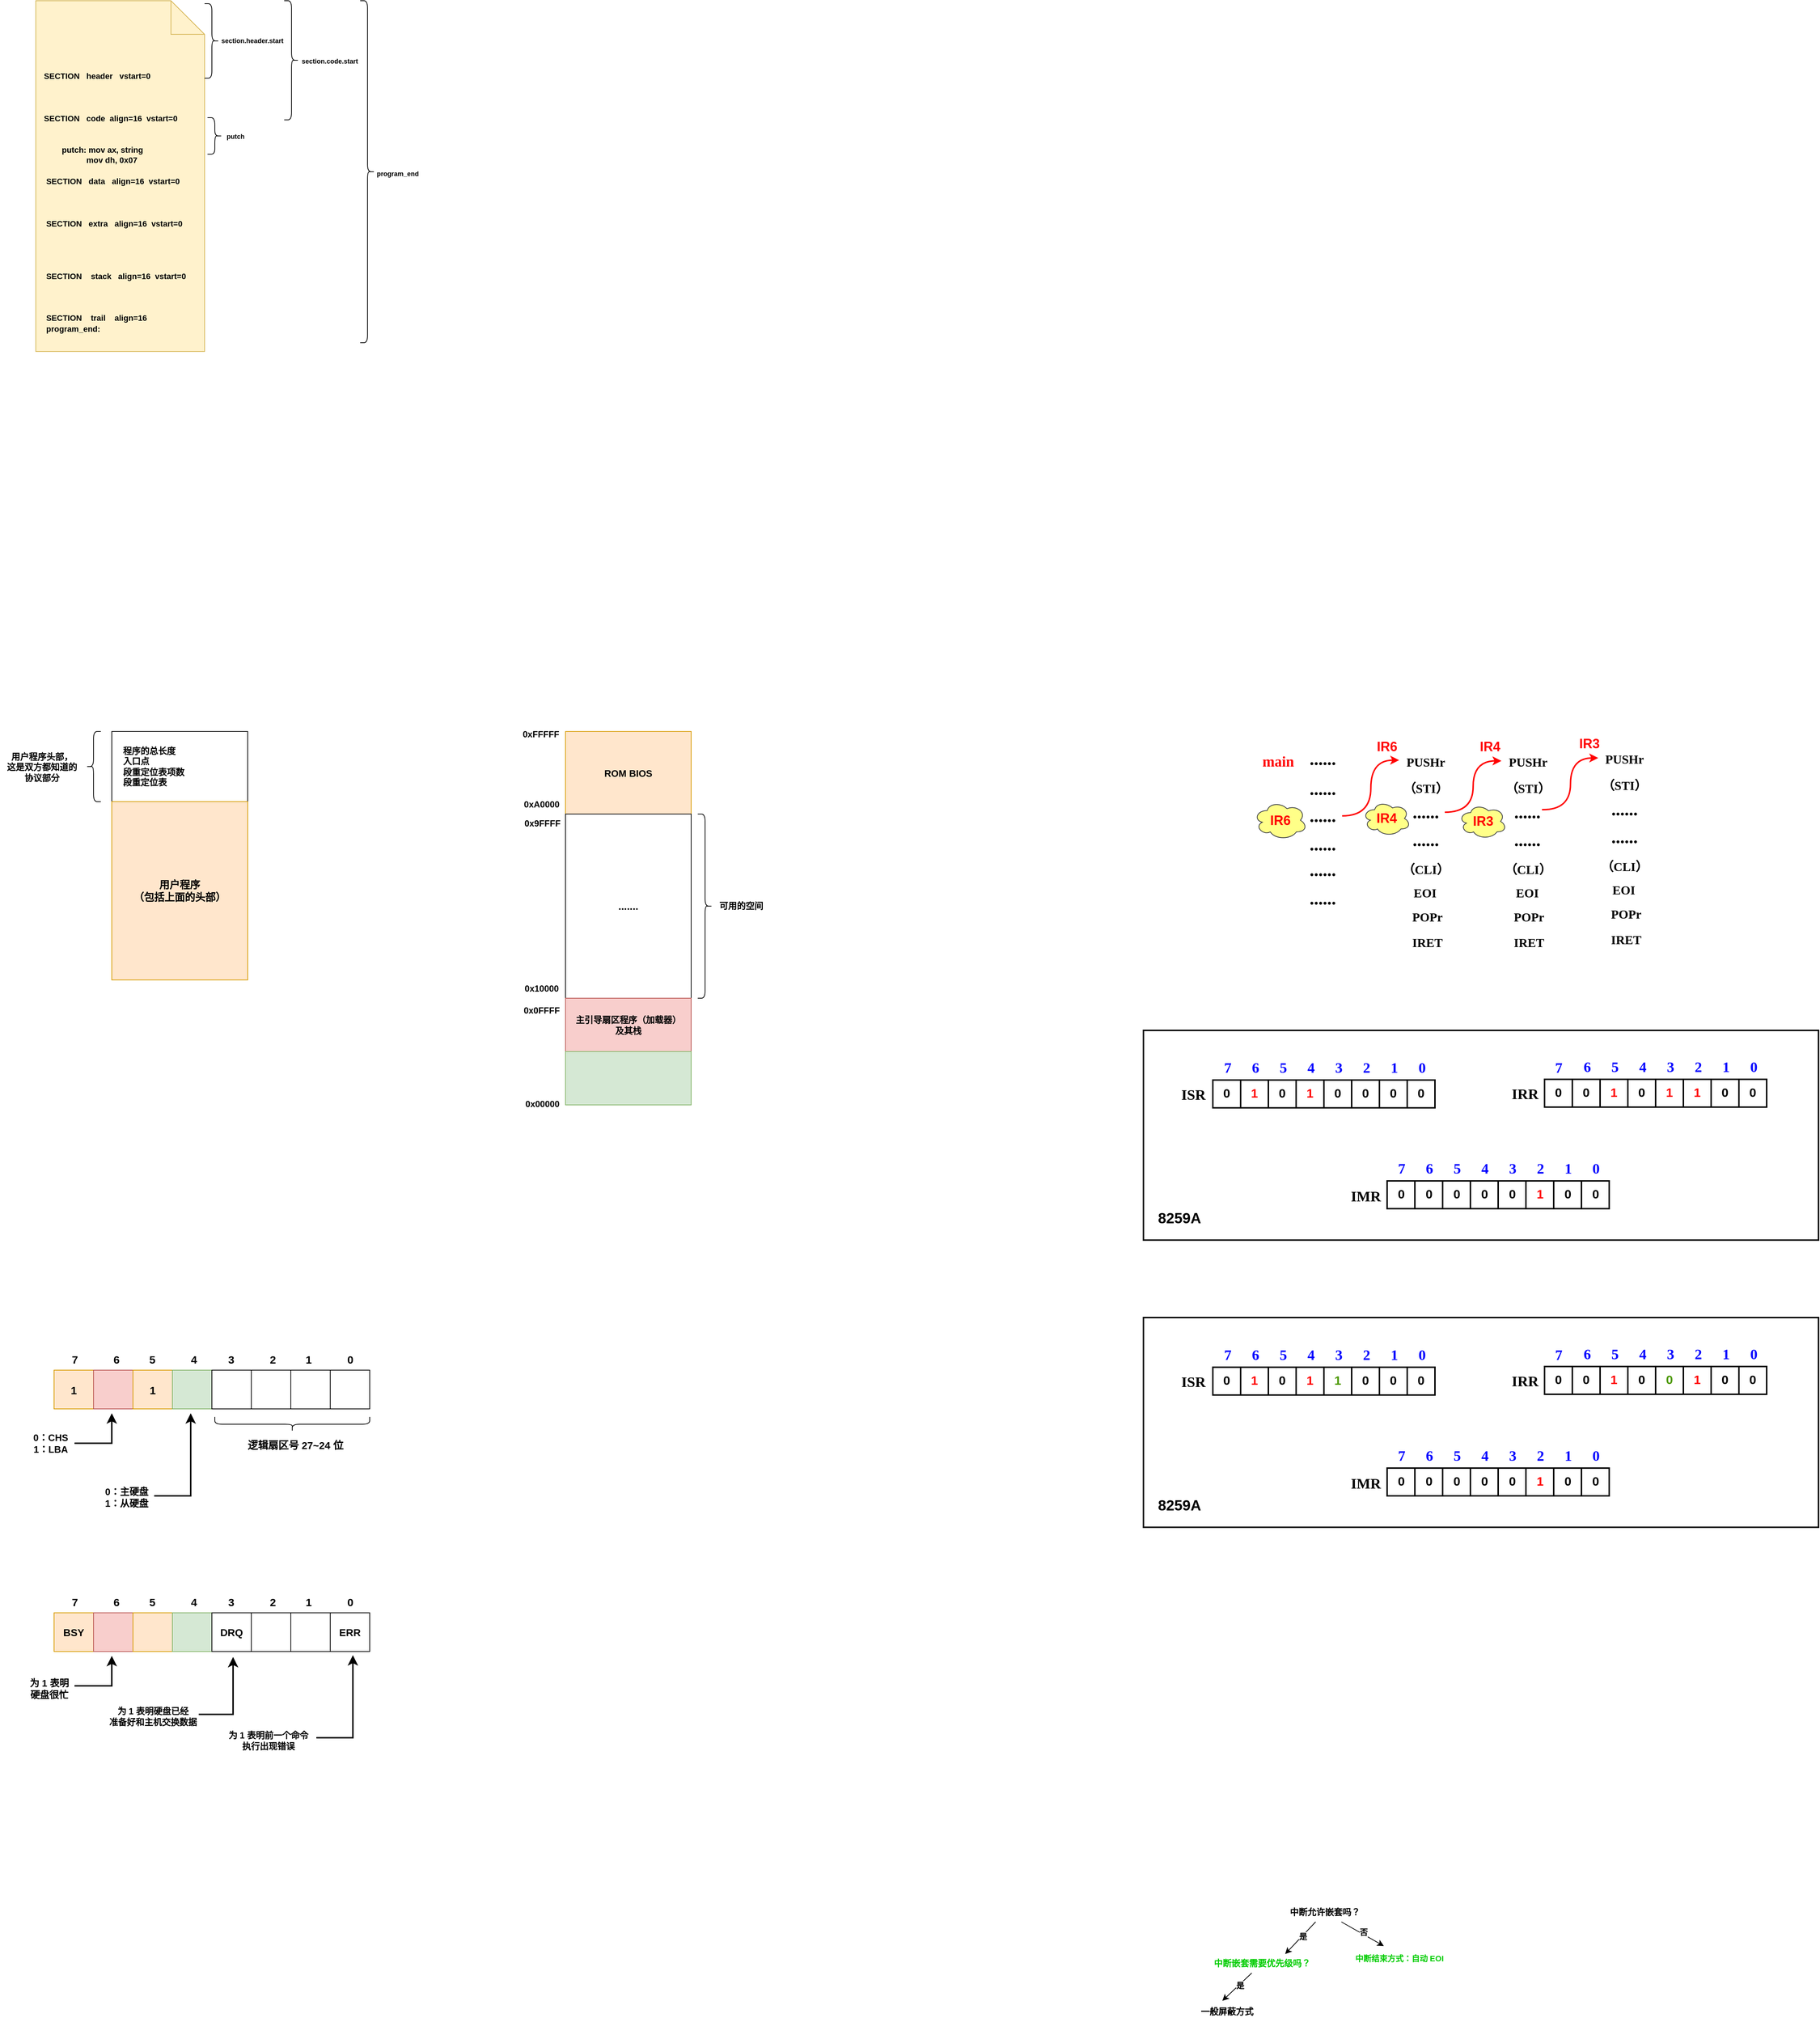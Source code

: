 <mxfile version="21.2.8" type="device">
  <diagram name="第 1 页" id="Pwoi8b4oFiyhX782Uqtp">
    <mxGraphModel dx="628" dy="367" grid="0" gridSize="10" guides="1" tooltips="1" connect="1" arrows="1" fold="1" page="1" pageScale="1" pageWidth="5300" pageHeight="6000" math="0" shadow="0">
      <root>
        <mxCell id="0" />
        <mxCell id="1" parent="0" />
        <mxCell id="eU7qqHYA3062BNWfoqlt-1" value="&lt;b style=&quot;font-size: 11px;&quot;&gt;&lt;font style=&quot;font-size: 11px;&quot;&gt;&lt;br&gt;&amp;nbsp; &amp;nbsp; &amp;nbsp; &amp;nbsp;&lt;br&gt;&lt;br&gt;&amp;nbsp; &amp;nbsp;SECTION&amp;nbsp; &amp;nbsp;header&amp;nbsp; &amp;nbsp;vstart=0&lt;br&gt;&lt;br&gt;&amp;nbsp; &amp;nbsp; &amp;nbsp; &amp;nbsp; &amp;nbsp; &amp;nbsp; &amp;nbsp; &amp;nbsp; &amp;nbsp; &amp;nbsp; &amp;nbsp;&lt;br&gt;&lt;br&gt;&amp;nbsp; &amp;nbsp;SECTION&amp;nbsp; &amp;nbsp;code&amp;nbsp; align=16&amp;nbsp; vstart=0&amp;nbsp;&amp;nbsp;&lt;br&gt;&lt;br&gt;&amp;nbsp; &amp;nbsp;  &lt;br&gt; &amp;nbsp; &amp;nbsp; &amp;nbsp; &amp;nbsp; &amp;nbsp; &amp;nbsp;putch: mov ax, string&lt;br&gt;&amp;nbsp; &amp;nbsp; &amp;nbsp; &amp;nbsp; &amp;nbsp; &amp;nbsp; &amp;nbsp; &amp;nbsp; &amp;nbsp; &amp;nbsp; &amp;nbsp; mov dh, 0x07&lt;br&gt;&lt;br&gt;&amp;nbsp; &amp;nbsp; SECTION&amp;nbsp; &amp;nbsp;data&amp;nbsp; &amp;nbsp;align=16&amp;nbsp; vstart=0&lt;br&gt;&lt;br&gt;&lt;br&gt;&lt;br&gt;&amp;nbsp; &amp;nbsp; SECTION&amp;nbsp; &amp;nbsp;extra&amp;nbsp; &amp;nbsp;align=16&amp;nbsp; vstart=0&lt;br style=&quot;border-color: var(--border-color);&quot;&gt; &lt;br&gt; &amp;nbsp; &amp;nbsp;&lt;br&gt;&lt;br&gt;&lt;/font&gt;&lt;/b&gt;&lt;span style=&quot;white-space: pre; font-size: 11px;&quot;&gt;&lt;b&gt;&lt;font style=&quot;font-size: 11px;&quot;&gt;&lt;br&gt;    SECTION    stack   align=16  vstart=0&lt;br&gt; &lt;br&gt;&lt;br&gt;&lt;br&gt;    SECTION    trail    align=16&lt;br&gt;    program_end:&lt;/font&gt;&lt;/b&gt;&lt;br&gt;&lt;/span&gt;" style="shape=note2;boundedLbl=1;whiteSpace=wrap;html=1;size=46;verticalAlign=top;align=left;fillColor=#fff2cc;strokeColor=#d6b656;" parent="1" vertex="1">
          <mxGeometry x="238" y="171" width="231" height="480" as="geometry" />
        </mxCell>
        <mxCell id="eU7qqHYA3062BNWfoqlt-5" value="&lt;b&gt;&lt;font style=&quot;font-size: 9px;&quot;&gt;section.header.start&lt;/font&gt;&lt;/b&gt;" style="text;html=1;align=center;verticalAlign=middle;resizable=0;points=[];autosize=1;strokeColor=none;fillColor=none;" parent="1" vertex="1">
          <mxGeometry x="482" y="212" width="103" height="26" as="geometry" />
        </mxCell>
        <mxCell id="eU7qqHYA3062BNWfoqlt-8" value="&lt;b&gt;&lt;font style=&quot;font-size: 9px;&quot;&gt;section.code.start&lt;/font&gt;&lt;/b&gt;" style="text;html=1;align=center;verticalAlign=middle;resizable=0;points=[];autosize=1;strokeColor=none;fillColor=none;" parent="1" vertex="1">
          <mxGeometry x="592" y="240" width="95" height="26" as="geometry" />
        </mxCell>
        <mxCell id="eU7qqHYA3062BNWfoqlt-10" value="" style="shape=curlyBracket;whiteSpace=wrap;html=1;rounded=1;flipH=1;labelPosition=right;verticalLabelPosition=middle;align=left;verticalAlign=middle;" parent="1" vertex="1">
          <mxGeometry x="469" y="175" width="20" height="102" as="geometry" />
        </mxCell>
        <mxCell id="eU7qqHYA3062BNWfoqlt-11" value="" style="shape=curlyBracket;whiteSpace=wrap;html=1;rounded=1;flipH=1;labelPosition=right;verticalLabelPosition=middle;align=left;verticalAlign=middle;" parent="1" vertex="1">
          <mxGeometry x="578" y="171" width="20" height="163" as="geometry" />
        </mxCell>
        <mxCell id="eU7qqHYA3062BNWfoqlt-13" value="" style="shape=curlyBracket;whiteSpace=wrap;html=1;rounded=1;flipH=1;labelPosition=right;verticalLabelPosition=middle;align=left;verticalAlign=middle;" parent="1" vertex="1">
          <mxGeometry x="473" y="331" width="20" height="50" as="geometry" />
        </mxCell>
        <mxCell id="eU7qqHYA3062BNWfoqlt-14" value="&lt;b&gt;&lt;font style=&quot;font-size: 9px;&quot;&gt;putch&lt;/font&gt;&lt;/b&gt;" style="text;html=1;align=center;verticalAlign=middle;resizable=0;points=[];autosize=1;strokeColor=none;fillColor=none;" parent="1" vertex="1">
          <mxGeometry x="489" y="343" width="43" height="26" as="geometry" />
        </mxCell>
        <mxCell id="eU7qqHYA3062BNWfoqlt-15" value="" style="shape=curlyBracket;whiteSpace=wrap;html=1;rounded=1;flipH=1;labelPosition=right;verticalLabelPosition=middle;align=left;verticalAlign=middle;" parent="1" vertex="1">
          <mxGeometry x="682" y="171" width="20" height="468" as="geometry" />
        </mxCell>
        <mxCell id="eU7qqHYA3062BNWfoqlt-17" value="&lt;font style=&quot;font-size: 9px;&quot;&gt;&lt;b&gt;program_end&lt;/b&gt;&lt;/font&gt;" style="text;html=1;align=center;verticalAlign=middle;resizable=0;points=[];autosize=1;strokeColor=none;fillColor=none;" parent="1" vertex="1">
          <mxGeometry x="695" y="393.5" width="76" height="26" as="geometry" />
        </mxCell>
        <mxCell id="n-hH0kZuh-ACeAebBSYg-1" value="&lt;b&gt;&amp;nbsp; &amp;nbsp; 程序的总长度&lt;br&gt;&amp;nbsp; &amp;nbsp; 入口点&lt;br&gt;&amp;nbsp; &amp;nbsp; 段重定位表项数&lt;br&gt;&amp;nbsp; &amp;nbsp; 段重定位表&lt;/b&gt;" style="rounded=0;whiteSpace=wrap;html=1;align=left;" parent="1" vertex="1">
          <mxGeometry x="342" y="1171" width="186" height="96" as="geometry" />
        </mxCell>
        <mxCell id="n-hH0kZuh-ACeAebBSYg-2" value="&lt;b&gt;&lt;font style=&quot;font-size: 14px;&quot;&gt;用户程序&lt;br&gt;（包括上面的头部）&lt;/font&gt;&lt;/b&gt;" style="rounded=0;whiteSpace=wrap;html=1;fillColor=#ffe6cc;strokeColor=#d79b00;" parent="1" vertex="1">
          <mxGeometry x="342" y="1267" width="186" height="244" as="geometry" />
        </mxCell>
        <mxCell id="n-hH0kZuh-ACeAebBSYg-3" value="" style="shape=curlyBracket;whiteSpace=wrap;html=1;rounded=1;labelPosition=left;verticalLabelPosition=middle;align=right;verticalAlign=middle;" parent="1" vertex="1">
          <mxGeometry x="307" y="1171" width="20" height="96" as="geometry" />
        </mxCell>
        <mxCell id="n-hH0kZuh-ACeAebBSYg-4" value="&lt;b&gt;&lt;font face=&quot;Lucida Console&quot;&gt;用户程序头部，&lt;br&gt;这是双方都知道的&lt;br&gt;协议部分&lt;/font&gt;&lt;/b&gt;" style="text;html=1;align=center;verticalAlign=middle;resizable=0;points=[];autosize=1;strokeColor=none;fillColor=none;" parent="1" vertex="1">
          <mxGeometry x="189" y="1190.5" width="114" height="58" as="geometry" />
        </mxCell>
        <mxCell id="n-hH0kZuh-ACeAebBSYg-5" value="&lt;b&gt;&lt;font style=&quot;font-size: 13px;&quot;&gt;ROM BIOS&lt;/font&gt;&lt;/b&gt;" style="rounded=0;whiteSpace=wrap;html=1;fillColor=#ffe6cc;strokeColor=#d79b00;" parent="1" vertex="1">
          <mxGeometry x="963" y="1171" width="172" height="113" as="geometry" />
        </mxCell>
        <mxCell id="n-hH0kZuh-ACeAebBSYg-6" value="&lt;b&gt;&lt;font style=&quot;font-size: 14px;&quot;&gt;.......&lt;/font&gt;&lt;/b&gt;" style="rounded=0;whiteSpace=wrap;html=1;" parent="1" vertex="1">
          <mxGeometry x="963" y="1284" width="172" height="252" as="geometry" />
        </mxCell>
        <mxCell id="n-hH0kZuh-ACeAebBSYg-7" value="&lt;b&gt;主引导扇区程序（加载器）&lt;br&gt;及其栈&lt;/b&gt;" style="rounded=0;whiteSpace=wrap;html=1;fillColor=#f8cecc;strokeColor=#b85450;" parent="1" vertex="1">
          <mxGeometry x="963" y="1536" width="172" height="73" as="geometry" />
        </mxCell>
        <mxCell id="n-hH0kZuh-ACeAebBSYg-8" value="" style="rounded=0;whiteSpace=wrap;html=1;fillColor=#d5e8d4;strokeColor=#82b366;" parent="1" vertex="1">
          <mxGeometry x="963" y="1609" width="172" height="73" as="geometry" />
        </mxCell>
        <mxCell id="n-hH0kZuh-ACeAebBSYg-9" value="&lt;b&gt;0x00000&lt;/b&gt;" style="text;html=1;align=center;verticalAlign=middle;resizable=0;points=[];autosize=1;strokeColor=none;fillColor=none;" parent="1" vertex="1">
          <mxGeometry x="898" y="1668" width="65" height="26" as="geometry" />
        </mxCell>
        <mxCell id="n-hH0kZuh-ACeAebBSYg-10" value="&lt;b&gt;0x0FFFF&lt;/b&gt;" style="text;html=1;align=center;verticalAlign=middle;resizable=0;points=[];autosize=1;strokeColor=none;fillColor=none;" parent="1" vertex="1">
          <mxGeometry x="896" y="1540" width="67" height="26" as="geometry" />
        </mxCell>
        <mxCell id="n-hH0kZuh-ACeAebBSYg-11" value="" style="shape=curlyBracket;whiteSpace=wrap;html=1;rounded=1;flipH=1;labelPosition=right;verticalLabelPosition=middle;align=left;verticalAlign=middle;" parent="1" vertex="1">
          <mxGeometry x="1144" y="1284" width="20" height="252" as="geometry" />
        </mxCell>
        <mxCell id="n-hH0kZuh-ACeAebBSYg-13" value="&lt;b&gt;可用的空间&lt;/b&gt;" style="text;html=1;align=center;verticalAlign=middle;resizable=0;points=[];autosize=1;strokeColor=none;fillColor=none;" parent="1" vertex="1">
          <mxGeometry x="1164" y="1397" width="78" height="26" as="geometry" />
        </mxCell>
        <mxCell id="n-hH0kZuh-ACeAebBSYg-14" value="&lt;b&gt;0x10000&lt;/b&gt;" style="text;html=1;align=center;verticalAlign=middle;resizable=0;points=[];autosize=1;strokeColor=none;fillColor=none;" parent="1" vertex="1">
          <mxGeometry x="897" y="1510" width="65" height="26" as="geometry" />
        </mxCell>
        <mxCell id="n-hH0kZuh-ACeAebBSYg-15" value="&lt;b&gt;0x9FFFF&lt;/b&gt;" style="text;html=1;align=center;verticalAlign=middle;resizable=0;points=[];autosize=1;strokeColor=none;fillColor=none;" parent="1" vertex="1">
          <mxGeometry x="897" y="1284" width="67" height="26" as="geometry" />
        </mxCell>
        <mxCell id="n-hH0kZuh-ACeAebBSYg-16" value="&lt;b&gt;0xA0000&lt;/b&gt;" style="text;html=1;align=center;verticalAlign=middle;resizable=0;points=[];autosize=1;strokeColor=none;fillColor=none;" parent="1" vertex="1">
          <mxGeometry x="896" y="1258" width="67" height="26" as="geometry" />
        </mxCell>
        <mxCell id="n-hH0kZuh-ACeAebBSYg-17" value="&lt;b&gt;0xFFFFF&lt;/b&gt;" style="text;html=1;align=center;verticalAlign=middle;resizable=0;points=[];autosize=1;strokeColor=none;fillColor=none;" parent="1" vertex="1">
          <mxGeometry x="895" y="1162" width="68" height="26" as="geometry" />
        </mxCell>
        <mxCell id="fDIzVZO8pv_HRBV_HdrS-1" value="&lt;font style=&quot;font-size: 15px;&quot;&gt;&lt;b&gt;1&lt;/b&gt;&lt;/font&gt;" style="rounded=0;whiteSpace=wrap;html=1;fillColor=#ffe6cc;strokeColor=#d79b00;" parent="1" vertex="1">
          <mxGeometry x="263" y="2045" width="54" height="53" as="geometry" />
        </mxCell>
        <mxCell id="fDIzVZO8pv_HRBV_HdrS-2" value="" style="rounded=0;whiteSpace=wrap;html=1;fillColor=#f8cecc;strokeColor=#b85450;" parent="1" vertex="1">
          <mxGeometry x="317" y="2045" width="54" height="53" as="geometry" />
        </mxCell>
        <mxCell id="fDIzVZO8pv_HRBV_HdrS-3" value="&lt;font style=&quot;font-size: 15px;&quot;&gt;&lt;b&gt;1&lt;/b&gt;&lt;/font&gt;" style="rounded=0;whiteSpace=wrap;html=1;fillColor=#ffe6cc;strokeColor=#d79b00;" parent="1" vertex="1">
          <mxGeometry x="371" y="2045" width="54" height="53" as="geometry" />
        </mxCell>
        <mxCell id="fDIzVZO8pv_HRBV_HdrS-4" value="" style="rounded=0;whiteSpace=wrap;html=1;fillColor=#d5e8d4;strokeColor=#82b366;" parent="1" vertex="1">
          <mxGeometry x="425" y="2045" width="54" height="53" as="geometry" />
        </mxCell>
        <mxCell id="fDIzVZO8pv_HRBV_HdrS-5" value="" style="rounded=0;whiteSpace=wrap;html=1;" parent="1" vertex="1">
          <mxGeometry x="479" y="2045" width="54" height="53" as="geometry" />
        </mxCell>
        <mxCell id="fDIzVZO8pv_HRBV_HdrS-6" value="" style="rounded=0;whiteSpace=wrap;html=1;" parent="1" vertex="1">
          <mxGeometry x="533" y="2045" width="54" height="53" as="geometry" />
        </mxCell>
        <mxCell id="fDIzVZO8pv_HRBV_HdrS-7" value="" style="rounded=0;whiteSpace=wrap;html=1;" parent="1" vertex="1">
          <mxGeometry x="587" y="2045" width="54" height="53" as="geometry" />
        </mxCell>
        <mxCell id="fDIzVZO8pv_HRBV_HdrS-8" value="" style="rounded=0;whiteSpace=wrap;html=1;" parent="1" vertex="1">
          <mxGeometry x="641" y="2045" width="54" height="53" as="geometry" />
        </mxCell>
        <mxCell id="fDIzVZO8pv_HRBV_HdrS-9" value="&lt;b&gt;&lt;font style=&quot;font-size: 15px;&quot;&gt;0&lt;/font&gt;&lt;/b&gt;" style="text;html=1;align=center;verticalAlign=middle;resizable=0;points=[];autosize=1;strokeColor=none;fillColor=none;" parent="1" vertex="1">
          <mxGeometry x="655" y="2015" width="26" height="30" as="geometry" />
        </mxCell>
        <mxCell id="fDIzVZO8pv_HRBV_HdrS-10" value="&lt;b&gt;&lt;font style=&quot;font-size: 15px;&quot;&gt;1&lt;/font&gt;&lt;/b&gt;" style="text;html=1;align=center;verticalAlign=middle;resizable=0;points=[];autosize=1;strokeColor=none;fillColor=none;" parent="1" vertex="1">
          <mxGeometry x="598" y="2015" width="26" height="30" as="geometry" />
        </mxCell>
        <mxCell id="fDIzVZO8pv_HRBV_HdrS-11" value="&lt;b&gt;&lt;font style=&quot;font-size: 15px;&quot;&gt;2&lt;/font&gt;&lt;/b&gt;" style="text;html=1;align=center;verticalAlign=middle;resizable=0;points=[];autosize=1;strokeColor=none;fillColor=none;" parent="1" vertex="1">
          <mxGeometry x="549" y="2015" width="26" height="30" as="geometry" />
        </mxCell>
        <mxCell id="fDIzVZO8pv_HRBV_HdrS-12" value="&lt;b&gt;&lt;font style=&quot;font-size: 15px;&quot;&gt;3&lt;/font&gt;&lt;/b&gt;" style="text;html=1;align=center;verticalAlign=middle;resizable=0;points=[];autosize=1;strokeColor=none;fillColor=none;" parent="1" vertex="1">
          <mxGeometry x="492" y="2015" width="26" height="30" as="geometry" />
        </mxCell>
        <mxCell id="fDIzVZO8pv_HRBV_HdrS-13" value="&lt;b&gt;&lt;font style=&quot;font-size: 15px;&quot;&gt;4&lt;/font&gt;&lt;/b&gt;" style="text;html=1;align=center;verticalAlign=middle;resizable=0;points=[];autosize=1;strokeColor=none;fillColor=none;" parent="1" vertex="1">
          <mxGeometry x="441" y="2015" width="26" height="30" as="geometry" />
        </mxCell>
        <mxCell id="fDIzVZO8pv_HRBV_HdrS-14" value="&lt;b&gt;&lt;font style=&quot;font-size: 15px;&quot;&gt;5&lt;/font&gt;&lt;/b&gt;" style="text;html=1;align=center;verticalAlign=middle;resizable=0;points=[];autosize=1;strokeColor=none;fillColor=none;" parent="1" vertex="1">
          <mxGeometry x="384" y="2015" width="26" height="30" as="geometry" />
        </mxCell>
        <mxCell id="fDIzVZO8pv_HRBV_HdrS-15" value="&lt;b&gt;&lt;font style=&quot;font-size: 15px;&quot;&gt;6&lt;/font&gt;&lt;/b&gt;" style="text;html=1;align=center;verticalAlign=middle;resizable=0;points=[];autosize=1;strokeColor=none;fillColor=none;" parent="1" vertex="1">
          <mxGeometry x="335" y="2015" width="26" height="30" as="geometry" />
        </mxCell>
        <mxCell id="fDIzVZO8pv_HRBV_HdrS-16" value="&lt;b&gt;&lt;font style=&quot;font-size: 15px;&quot;&gt;7&lt;/font&gt;&lt;/b&gt;" style="text;html=1;align=center;verticalAlign=middle;resizable=0;points=[];autosize=1;strokeColor=none;fillColor=none;" parent="1" vertex="1">
          <mxGeometry x="278" y="2015" width="26" height="30" as="geometry" />
        </mxCell>
        <mxCell id="fDIzVZO8pv_HRBV_HdrS-18" value="" style="shape=curlyBracket;whiteSpace=wrap;html=1;rounded=1;flipH=1;labelPosition=right;verticalLabelPosition=middle;align=left;verticalAlign=middle;rotation=90;" parent="1" vertex="1">
          <mxGeometry x="579" y="2013" width="20" height="212" as="geometry" />
        </mxCell>
        <mxCell id="fDIzVZO8pv_HRBV_HdrS-19" value="&lt;b&gt;&lt;font style=&quot;font-size: 14px;&quot;&gt;逻辑扇区号 27~24 位&lt;/font&gt;&lt;/b&gt;" style="text;html=1;align=center;verticalAlign=middle;resizable=0;points=[];autosize=1;strokeColor=none;fillColor=none;" parent="1" vertex="1">
          <mxGeometry x="518" y="2133" width="149" height="29" as="geometry" />
        </mxCell>
        <mxCell id="fDIzVZO8pv_HRBV_HdrS-20" value="" style="edgeStyle=segmentEdgeStyle;endArrow=classic;html=1;curved=0;rounded=0;endSize=8;startSize=8;fontSize=15;strokeWidth=2;" parent="1" edge="1">
          <mxGeometry width="50" height="50" relative="1" as="geometry">
            <mxPoint x="292" y="2146" as="sourcePoint" />
            <mxPoint x="342" y="2104" as="targetPoint" />
            <Array as="points">
              <mxPoint x="292" y="2145" />
              <mxPoint x="342" y="2145" />
            </Array>
          </mxGeometry>
        </mxCell>
        <mxCell id="fDIzVZO8pv_HRBV_HdrS-22" value="&lt;b style=&quot;font-size: 13px;&quot;&gt;0：CHS&lt;br&gt;1：LBA&lt;/b&gt;" style="text;html=1;align=center;verticalAlign=middle;resizable=0;points=[];autosize=1;strokeColor=none;fillColor=none;" parent="1" vertex="1">
          <mxGeometry x="225" y="2123" width="66" height="43" as="geometry" />
        </mxCell>
        <mxCell id="fDIzVZO8pv_HRBV_HdrS-23" value="" style="edgeStyle=segmentEdgeStyle;endArrow=classic;html=1;curved=0;rounded=0;endSize=8;startSize=8;fontSize=15;strokeWidth=2;" parent="1" edge="1">
          <mxGeometry width="50" height="50" relative="1" as="geometry">
            <mxPoint x="400" y="2217" as="sourcePoint" />
            <mxPoint x="450" y="2104" as="targetPoint" />
            <Array as="points">
              <mxPoint x="400" y="2217" />
              <mxPoint x="450" y="2217" />
            </Array>
          </mxGeometry>
        </mxCell>
        <mxCell id="fDIzVZO8pv_HRBV_HdrS-24" value="&lt;b style=&quot;font-size: 13px;&quot;&gt;0：主硬盘&lt;br&gt;1：从硬盘&lt;/b&gt;" style="text;html=1;align=center;verticalAlign=middle;resizable=0;points=[];autosize=1;strokeColor=none;fillColor=none;" parent="1" vertex="1">
          <mxGeometry x="323" y="2197" width="77" height="43" as="geometry" />
        </mxCell>
        <mxCell id="fDIzVZO8pv_HRBV_HdrS-25" value="&lt;b style=&quot;&quot;&gt;&lt;font style=&quot;font-size: 14px;&quot;&gt;BSY&lt;/font&gt;&lt;/b&gt;" style="rounded=0;whiteSpace=wrap;html=1;fillColor=#ffe6cc;strokeColor=#d79b00;" parent="1" vertex="1">
          <mxGeometry x="263" y="2377" width="54" height="53" as="geometry" />
        </mxCell>
        <mxCell id="fDIzVZO8pv_HRBV_HdrS-26" value="" style="rounded=0;whiteSpace=wrap;html=1;fillColor=#f8cecc;strokeColor=#b85450;" parent="1" vertex="1">
          <mxGeometry x="317" y="2377" width="54" height="53" as="geometry" />
        </mxCell>
        <mxCell id="fDIzVZO8pv_HRBV_HdrS-27" value="" style="rounded=0;whiteSpace=wrap;html=1;fillColor=#ffe6cc;strokeColor=#d79b00;" parent="1" vertex="1">
          <mxGeometry x="371" y="2377" width="54" height="53" as="geometry" />
        </mxCell>
        <mxCell id="fDIzVZO8pv_HRBV_HdrS-28" value="" style="rounded=0;whiteSpace=wrap;html=1;fillColor=#d5e8d4;strokeColor=#82b366;" parent="1" vertex="1">
          <mxGeometry x="425" y="2377" width="54" height="53" as="geometry" />
        </mxCell>
        <mxCell id="fDIzVZO8pv_HRBV_HdrS-29" value="&lt;font size=&quot;1&quot; style=&quot;&quot;&gt;&lt;b style=&quot;font-size: 14px;&quot;&gt;DRQ&lt;/b&gt;&lt;/font&gt;" style="rounded=0;whiteSpace=wrap;html=1;" parent="1" vertex="1">
          <mxGeometry x="479" y="2377" width="54" height="53" as="geometry" />
        </mxCell>
        <mxCell id="fDIzVZO8pv_HRBV_HdrS-30" value="" style="rounded=0;whiteSpace=wrap;html=1;" parent="1" vertex="1">
          <mxGeometry x="533" y="2377" width="54" height="53" as="geometry" />
        </mxCell>
        <mxCell id="fDIzVZO8pv_HRBV_HdrS-31" value="" style="rounded=0;whiteSpace=wrap;html=1;" parent="1" vertex="1">
          <mxGeometry x="587" y="2377" width="54" height="53" as="geometry" />
        </mxCell>
        <mxCell id="fDIzVZO8pv_HRBV_HdrS-32" value="&lt;b&gt;&lt;font style=&quot;font-size: 14px;&quot;&gt;ERR&lt;/font&gt;&lt;/b&gt;" style="rounded=0;whiteSpace=wrap;html=1;" parent="1" vertex="1">
          <mxGeometry x="641" y="2377" width="54" height="53" as="geometry" />
        </mxCell>
        <mxCell id="fDIzVZO8pv_HRBV_HdrS-33" value="&lt;b&gt;&lt;font style=&quot;font-size: 15px;&quot;&gt;0&lt;/font&gt;&lt;/b&gt;" style="text;html=1;align=center;verticalAlign=middle;resizable=0;points=[];autosize=1;strokeColor=none;fillColor=none;" parent="1" vertex="1">
          <mxGeometry x="655" y="2347" width="26" height="30" as="geometry" />
        </mxCell>
        <mxCell id="fDIzVZO8pv_HRBV_HdrS-34" value="&lt;b&gt;&lt;font style=&quot;font-size: 15px;&quot;&gt;1&lt;/font&gt;&lt;/b&gt;" style="text;html=1;align=center;verticalAlign=middle;resizable=0;points=[];autosize=1;strokeColor=none;fillColor=none;" parent="1" vertex="1">
          <mxGeometry x="598" y="2347" width="26" height="30" as="geometry" />
        </mxCell>
        <mxCell id="fDIzVZO8pv_HRBV_HdrS-35" value="&lt;b&gt;&lt;font style=&quot;font-size: 15px;&quot;&gt;2&lt;/font&gt;&lt;/b&gt;" style="text;html=1;align=center;verticalAlign=middle;resizable=0;points=[];autosize=1;strokeColor=none;fillColor=none;" parent="1" vertex="1">
          <mxGeometry x="549" y="2347" width="26" height="30" as="geometry" />
        </mxCell>
        <mxCell id="fDIzVZO8pv_HRBV_HdrS-36" value="&lt;b&gt;&lt;font style=&quot;font-size: 15px;&quot;&gt;3&lt;/font&gt;&lt;/b&gt;" style="text;html=1;align=center;verticalAlign=middle;resizable=0;points=[];autosize=1;strokeColor=none;fillColor=none;" parent="1" vertex="1">
          <mxGeometry x="492" y="2347" width="26" height="30" as="geometry" />
        </mxCell>
        <mxCell id="fDIzVZO8pv_HRBV_HdrS-37" value="&lt;b&gt;&lt;font style=&quot;font-size: 15px;&quot;&gt;4&lt;/font&gt;&lt;/b&gt;" style="text;html=1;align=center;verticalAlign=middle;resizable=0;points=[];autosize=1;strokeColor=none;fillColor=none;" parent="1" vertex="1">
          <mxGeometry x="441" y="2347" width="26" height="30" as="geometry" />
        </mxCell>
        <mxCell id="fDIzVZO8pv_HRBV_HdrS-38" value="&lt;b&gt;&lt;font style=&quot;font-size: 15px;&quot;&gt;5&lt;/font&gt;&lt;/b&gt;" style="text;html=1;align=center;verticalAlign=middle;resizable=0;points=[];autosize=1;strokeColor=none;fillColor=none;" parent="1" vertex="1">
          <mxGeometry x="384" y="2347" width="26" height="30" as="geometry" />
        </mxCell>
        <mxCell id="fDIzVZO8pv_HRBV_HdrS-39" value="&lt;b&gt;&lt;font style=&quot;font-size: 15px;&quot;&gt;6&lt;/font&gt;&lt;/b&gt;" style="text;html=1;align=center;verticalAlign=middle;resizable=0;points=[];autosize=1;strokeColor=none;fillColor=none;" parent="1" vertex="1">
          <mxGeometry x="335" y="2347" width="26" height="30" as="geometry" />
        </mxCell>
        <mxCell id="fDIzVZO8pv_HRBV_HdrS-40" value="&lt;b&gt;&lt;font style=&quot;font-size: 15px;&quot;&gt;7&lt;/font&gt;&lt;/b&gt;" style="text;html=1;align=center;verticalAlign=middle;resizable=0;points=[];autosize=1;strokeColor=none;fillColor=none;" parent="1" vertex="1">
          <mxGeometry x="278" y="2347" width="26" height="30" as="geometry" />
        </mxCell>
        <mxCell id="fDIzVZO8pv_HRBV_HdrS-43" value="" style="edgeStyle=segmentEdgeStyle;endArrow=classic;html=1;curved=0;rounded=0;endSize=8;startSize=8;fontSize=15;strokeWidth=2;" parent="1" edge="1">
          <mxGeometry width="50" height="50" relative="1" as="geometry">
            <mxPoint x="292" y="2478" as="sourcePoint" />
            <mxPoint x="342" y="2436" as="targetPoint" />
            <Array as="points">
              <mxPoint x="292" y="2477" />
              <mxPoint x="342" y="2477" />
            </Array>
          </mxGeometry>
        </mxCell>
        <mxCell id="fDIzVZO8pv_HRBV_HdrS-44" value="&lt;b style=&quot;font-size: 13px;&quot;&gt;为 1 表明&lt;br&gt;硬盘很忙&lt;br&gt;&lt;/b&gt;" style="text;html=1;align=center;verticalAlign=middle;resizable=0;points=[];autosize=1;strokeColor=none;fillColor=none;" parent="1" vertex="1">
          <mxGeometry x="220" y="2459" width="71" height="43" as="geometry" />
        </mxCell>
        <mxCell id="fDIzVZO8pv_HRBV_HdrS-45" value="" style="edgeStyle=segmentEdgeStyle;endArrow=classic;html=1;curved=0;rounded=0;endSize=8;startSize=8;fontSize=15;strokeWidth=2;" parent="1" edge="1">
          <mxGeometry width="50" height="50" relative="1" as="geometry">
            <mxPoint x="622" y="2548" as="sourcePoint" />
            <mxPoint x="672" y="2435" as="targetPoint" />
            <Array as="points">
              <mxPoint x="622" y="2548" />
              <mxPoint x="672" y="2548" />
            </Array>
          </mxGeometry>
        </mxCell>
        <mxCell id="fDIzVZO8pv_HRBV_HdrS-46" value="&lt;b style=&quot;&quot;&gt;&lt;font style=&quot;font-size: 12px;&quot;&gt;为 1 表明前一个命令&lt;br&gt;执行出现错误&lt;/font&gt;&lt;br&gt;&lt;/b&gt;" style="text;html=1;align=center;verticalAlign=middle;resizable=0;points=[];autosize=1;strokeColor=none;fillColor=none;" parent="1" vertex="1">
          <mxGeometry x="492" y="2531" width="127" height="41" as="geometry" />
        </mxCell>
        <mxCell id="fDIzVZO8pv_HRBV_HdrS-47" value="" style="edgeStyle=segmentEdgeStyle;endArrow=classic;html=1;curved=0;rounded=0;endSize=8;startSize=8;fontSize=15;strokeWidth=2;" parent="1" edge="1">
          <mxGeometry width="50" height="50" relative="1" as="geometry">
            <mxPoint x="461" y="2516" as="sourcePoint" />
            <mxPoint x="508" y="2437.5" as="targetPoint" />
            <Array as="points">
              <mxPoint x="461" y="2516" />
              <mxPoint x="508" y="2516" />
            </Array>
          </mxGeometry>
        </mxCell>
        <mxCell id="fDIzVZO8pv_HRBV_HdrS-48" value="&lt;b style=&quot;&quot;&gt;&lt;font style=&quot;font-size: 12px;&quot;&gt;为 1 表明硬盘已经&lt;br&gt;准备好和主机交换数据&lt;/font&gt;&lt;br&gt;&lt;/b&gt;" style="text;html=1;align=center;verticalAlign=middle;resizable=0;points=[];autosize=1;strokeColor=none;fillColor=none;" parent="1" vertex="1">
          <mxGeometry x="328.5" y="2498" width="138" height="41" as="geometry" />
        </mxCell>
        <mxCell id="OUIGfnERuUNGmbplcGcp-1" value="" style="rounded=0;whiteSpace=wrap;html=1;strokeWidth=2;" parent="1" vertex="1">
          <mxGeometry x="1754" y="1580" width="924" height="287" as="geometry" />
        </mxCell>
        <mxCell id="OUIGfnERuUNGmbplcGcp-2" value="&lt;b&gt;&lt;font style=&quot;font-size: 20px;&quot;&gt;8259A&lt;/font&gt;&lt;/b&gt;" style="text;html=1;align=center;verticalAlign=middle;resizable=0;points=[];autosize=1;strokeColor=none;fillColor=none;" parent="1" vertex="1">
          <mxGeometry x="1764" y="1818" width="77" height="36" as="geometry" />
        </mxCell>
        <mxCell id="OUIGfnERuUNGmbplcGcp-4" value="&lt;b style=&quot;border-color: var(--border-color); font-size: 17px;&quot;&gt;0&lt;/b&gt;" style="rounded=0;whiteSpace=wrap;html=1;strokeWidth=2;" parent="1" vertex="1">
          <mxGeometry x="1849" y="1648" width="38" height="38" as="geometry" />
        </mxCell>
        <mxCell id="OUIGfnERuUNGmbplcGcp-5" value="&lt;b style=&quot;border-color: var(--border-color); font-size: 17px;&quot;&gt;&lt;font style=&quot;border-color: var(--border-color);&quot; color=&quot;#ff0000&quot;&gt;1&lt;/font&gt;&lt;/b&gt;" style="rounded=0;whiteSpace=wrap;html=1;strokeWidth=2;" parent="1" vertex="1">
          <mxGeometry x="1887" y="1648" width="38" height="38" as="geometry" />
        </mxCell>
        <mxCell id="OUIGfnERuUNGmbplcGcp-6" value="&lt;b style=&quot;border-color: var(--border-color); font-size: 17px;&quot;&gt;0&lt;/b&gt;" style="rounded=0;whiteSpace=wrap;html=1;strokeWidth=2;" parent="1" vertex="1">
          <mxGeometry x="1925" y="1648" width="38" height="38" as="geometry" />
        </mxCell>
        <mxCell id="OUIGfnERuUNGmbplcGcp-7" value="&lt;span style=&quot;font-size: 17px;&quot;&gt;&lt;b&gt;&lt;font color=&quot;#ff0000&quot;&gt;1&lt;/font&gt;&lt;/b&gt;&lt;/span&gt;" style="rounded=0;whiteSpace=wrap;html=1;strokeWidth=2;" parent="1" vertex="1">
          <mxGeometry x="1963" y="1648" width="38" height="38" as="geometry" />
        </mxCell>
        <mxCell id="OUIGfnERuUNGmbplcGcp-8" value="&lt;b style=&quot;border-color: var(--border-color); font-size: 17px;&quot;&gt;0&lt;/b&gt;" style="rounded=0;whiteSpace=wrap;html=1;strokeWidth=2;" parent="1" vertex="1">
          <mxGeometry x="2001" y="1648" width="38" height="38" as="geometry" />
        </mxCell>
        <mxCell id="OUIGfnERuUNGmbplcGcp-9" value="&lt;b style=&quot;border-color: var(--border-color); font-size: 17px;&quot;&gt;0&lt;/b&gt;" style="rounded=0;whiteSpace=wrap;html=1;strokeWidth=2;" parent="1" vertex="1">
          <mxGeometry x="2039" y="1648" width="38" height="38" as="geometry" />
        </mxCell>
        <mxCell id="OUIGfnERuUNGmbplcGcp-10" value="&lt;b style=&quot;border-color: var(--border-color); font-size: 17px;&quot;&gt;0&lt;/b&gt;" style="rounded=0;whiteSpace=wrap;html=1;strokeWidth=2;" parent="1" vertex="1">
          <mxGeometry x="2077" y="1648" width="38" height="38" as="geometry" />
        </mxCell>
        <mxCell id="OUIGfnERuUNGmbplcGcp-11" value="&lt;font style=&quot;font-size: 17px;&quot;&gt;&lt;b&gt;0&lt;/b&gt;&lt;/font&gt;" style="rounded=0;whiteSpace=wrap;html=1;strokeWidth=2;" parent="1" vertex="1">
          <mxGeometry x="2115" y="1648" width="38" height="38" as="geometry" />
        </mxCell>
        <mxCell id="OUIGfnERuUNGmbplcGcp-12" value="&lt;font size=&quot;1&quot; color=&quot;#0000ff&quot; style=&quot;&quot;&gt;&lt;b style=&quot;font-size: 20px;&quot;&gt;0&lt;/b&gt;&lt;/font&gt;" style="text;html=1;align=center;verticalAlign=middle;resizable=0;points=[];autosize=1;strokeColor=none;fillColor=none;fontFamily=Times New Roman;" parent="1" vertex="1">
          <mxGeometry x="2120.5" y="1612" width="28" height="36" as="geometry" />
        </mxCell>
        <mxCell id="OUIGfnERuUNGmbplcGcp-13" value="&lt;font size=&quot;1&quot; color=&quot;#0000ff&quot; style=&quot;&quot;&gt;&lt;b style=&quot;font-size: 20px;&quot;&gt;1&lt;/b&gt;&lt;/font&gt;" style="text;html=1;align=center;verticalAlign=middle;resizable=0;points=[];autosize=1;strokeColor=none;fillColor=none;fontFamily=Times New Roman;" parent="1" vertex="1">
          <mxGeometry x="2082.5" y="1612" width="28" height="36" as="geometry" />
        </mxCell>
        <mxCell id="OUIGfnERuUNGmbplcGcp-14" value="&lt;font size=&quot;1&quot; color=&quot;#0000ff&quot; style=&quot;&quot;&gt;&lt;b style=&quot;font-size: 20px;&quot;&gt;3&lt;/b&gt;&lt;/font&gt;" style="text;html=1;align=center;verticalAlign=middle;resizable=0;points=[];autosize=1;strokeColor=none;fillColor=none;fontFamily=Times New Roman;" parent="1" vertex="1">
          <mxGeometry x="2006.5" y="1612" width="28" height="36" as="geometry" />
        </mxCell>
        <mxCell id="OUIGfnERuUNGmbplcGcp-15" value="&lt;font size=&quot;1&quot; color=&quot;#0000ff&quot; style=&quot;&quot;&gt;&lt;b style=&quot;font-size: 20px;&quot;&gt;2&lt;/b&gt;&lt;/font&gt;" style="text;html=1;align=center;verticalAlign=middle;resizable=0;points=[];autosize=1;strokeColor=none;fillColor=none;fontFamily=Times New Roman;" parent="1" vertex="1">
          <mxGeometry x="2044.5" y="1612" width="28" height="36" as="geometry" />
        </mxCell>
        <mxCell id="OUIGfnERuUNGmbplcGcp-16" value="&lt;font size=&quot;1&quot; color=&quot;#0000ff&quot; style=&quot;&quot;&gt;&lt;b style=&quot;font-size: 20px;&quot;&gt;4&lt;/b&gt;&lt;/font&gt;" style="text;html=1;align=center;verticalAlign=middle;resizable=0;points=[];autosize=1;strokeColor=none;fillColor=none;fontFamily=Times New Roman;" parent="1" vertex="1">
          <mxGeometry x="1968.5" y="1612" width="28" height="36" as="geometry" />
        </mxCell>
        <mxCell id="OUIGfnERuUNGmbplcGcp-17" value="&lt;font size=&quot;1&quot; color=&quot;#0000ff&quot; style=&quot;&quot;&gt;&lt;b style=&quot;font-size: 20px;&quot;&gt;5&lt;/b&gt;&lt;/font&gt;" style="text;html=1;align=center;verticalAlign=middle;resizable=0;points=[];autosize=1;strokeColor=none;fillColor=none;fontFamily=Times New Roman;" parent="1" vertex="1">
          <mxGeometry x="1930.5" y="1612" width="28" height="36" as="geometry" />
        </mxCell>
        <mxCell id="OUIGfnERuUNGmbplcGcp-18" value="&lt;font size=&quot;1&quot; color=&quot;#0000ff&quot; style=&quot;&quot;&gt;&lt;b style=&quot;font-size: 20px;&quot;&gt;6&lt;/b&gt;&lt;/font&gt;" style="text;html=1;align=center;verticalAlign=middle;resizable=0;points=[];autosize=1;strokeColor=none;fillColor=none;fontFamily=Times New Roman;" parent="1" vertex="1">
          <mxGeometry x="1892.5" y="1612" width="28" height="36" as="geometry" />
        </mxCell>
        <mxCell id="OUIGfnERuUNGmbplcGcp-19" value="&lt;font size=&quot;1&quot; color=&quot;#0000ff&quot; style=&quot;&quot;&gt;&lt;b style=&quot;font-size: 20px;&quot;&gt;7&lt;/b&gt;&lt;/font&gt;" style="text;html=1;align=center;verticalAlign=middle;resizable=0;points=[];autosize=1;strokeColor=none;fillColor=none;fontFamily=Times New Roman;" parent="1" vertex="1">
          <mxGeometry x="1854.5" y="1612" width="28" height="36" as="geometry" />
        </mxCell>
        <mxCell id="OUIGfnERuUNGmbplcGcp-20" value="&lt;span style=&quot;font-size: 20px;&quot;&gt;&lt;b&gt;&lt;font face=&quot;Times New Roman&quot;&gt;ISR&lt;/font&gt;&lt;/b&gt;&lt;/span&gt;" style="text;html=1;align=center;verticalAlign=middle;resizable=0;points=[];autosize=1;strokeColor=none;fillColor=none;" parent="1" vertex="1">
          <mxGeometry x="1796" y="1648" width="51" height="37" as="geometry" />
        </mxCell>
        <mxCell id="OUIGfnERuUNGmbplcGcp-22" value="&lt;b style=&quot;border-color: var(--border-color); font-size: 17px;&quot;&gt;0&lt;/b&gt;" style="rounded=0;whiteSpace=wrap;html=1;strokeWidth=2;" parent="1" vertex="1">
          <mxGeometry x="2303" y="1647" width="38" height="38" as="geometry" />
        </mxCell>
        <mxCell id="OUIGfnERuUNGmbplcGcp-23" value="&lt;b style=&quot;border-color: var(--border-color); font-size: 17px;&quot;&gt;&lt;font style=&quot;border-color: var(--border-color);&quot;&gt;0&lt;/font&gt;&lt;/b&gt;" style="rounded=0;whiteSpace=wrap;html=1;strokeWidth=2;" parent="1" vertex="1">
          <mxGeometry x="2341" y="1647" width="38" height="38" as="geometry" />
        </mxCell>
        <mxCell id="OUIGfnERuUNGmbplcGcp-24" value="&lt;b style=&quot;border-color: var(--border-color); font-size: 17px;&quot;&gt;&lt;font color=&quot;#ff0000&quot;&gt;1&lt;/font&gt;&lt;/b&gt;" style="rounded=0;whiteSpace=wrap;html=1;strokeWidth=2;" parent="1" vertex="1">
          <mxGeometry x="2379" y="1647" width="38" height="38" as="geometry" />
        </mxCell>
        <mxCell id="OUIGfnERuUNGmbplcGcp-25" value="&lt;span style=&quot;font-size: 17px;&quot;&gt;&lt;b&gt;0&lt;/b&gt;&lt;/span&gt;" style="rounded=0;whiteSpace=wrap;html=1;strokeWidth=2;" parent="1" vertex="1">
          <mxGeometry x="2417" y="1647" width="38" height="38" as="geometry" />
        </mxCell>
        <mxCell id="OUIGfnERuUNGmbplcGcp-26" value="&lt;b style=&quot;border-color: var(--border-color); font-size: 17px;&quot;&gt;&lt;font color=&quot;#ff0000&quot;&gt;1&lt;/font&gt;&lt;/b&gt;" style="rounded=0;whiteSpace=wrap;html=1;strokeWidth=2;" parent="1" vertex="1">
          <mxGeometry x="2455" y="1647" width="38" height="38" as="geometry" />
        </mxCell>
        <mxCell id="OUIGfnERuUNGmbplcGcp-27" value="&lt;b style=&quot;border-color: var(--border-color); font-size: 17px;&quot;&gt;&lt;font color=&quot;#ff0000&quot;&gt;1&lt;/font&gt;&lt;/b&gt;" style="rounded=0;whiteSpace=wrap;html=1;strokeWidth=2;" parent="1" vertex="1">
          <mxGeometry x="2493" y="1647" width="38" height="38" as="geometry" />
        </mxCell>
        <mxCell id="OUIGfnERuUNGmbplcGcp-28" value="&lt;b style=&quot;border-color: var(--border-color); font-size: 17px;&quot;&gt;0&lt;/b&gt;" style="rounded=0;whiteSpace=wrap;html=1;strokeWidth=2;" parent="1" vertex="1">
          <mxGeometry x="2531" y="1647" width="38" height="38" as="geometry" />
        </mxCell>
        <mxCell id="OUIGfnERuUNGmbplcGcp-29" value="&lt;font style=&quot;font-size: 17px;&quot;&gt;&lt;b&gt;0&lt;/b&gt;&lt;/font&gt;" style="rounded=0;whiteSpace=wrap;html=1;strokeWidth=2;" parent="1" vertex="1">
          <mxGeometry x="2569" y="1647" width="38" height="38" as="geometry" />
        </mxCell>
        <mxCell id="OUIGfnERuUNGmbplcGcp-30" value="&lt;font size=&quot;1&quot; color=&quot;#0000ff&quot; style=&quot;&quot;&gt;&lt;b style=&quot;font-size: 20px;&quot;&gt;0&lt;/b&gt;&lt;/font&gt;" style="text;html=1;align=center;verticalAlign=middle;resizable=0;points=[];autosize=1;strokeColor=none;fillColor=none;fontFamily=Times New Roman;" parent="1" vertex="1">
          <mxGeometry x="2574.5" y="1611" width="28" height="36" as="geometry" />
        </mxCell>
        <mxCell id="OUIGfnERuUNGmbplcGcp-31" value="&lt;font size=&quot;1&quot; color=&quot;#0000ff&quot; style=&quot;&quot;&gt;&lt;b style=&quot;font-size: 20px;&quot;&gt;1&lt;/b&gt;&lt;/font&gt;" style="text;html=1;align=center;verticalAlign=middle;resizable=0;points=[];autosize=1;strokeColor=none;fillColor=none;fontFamily=Times New Roman;" parent="1" vertex="1">
          <mxGeometry x="2536.5" y="1611" width="28" height="36" as="geometry" />
        </mxCell>
        <mxCell id="OUIGfnERuUNGmbplcGcp-32" value="&lt;font size=&quot;1&quot; color=&quot;#0000ff&quot; style=&quot;&quot;&gt;&lt;b style=&quot;font-size: 20px;&quot;&gt;3&lt;/b&gt;&lt;/font&gt;" style="text;html=1;align=center;verticalAlign=middle;resizable=0;points=[];autosize=1;strokeColor=none;fillColor=none;fontFamily=Times New Roman;" parent="1" vertex="1">
          <mxGeometry x="2460.5" y="1611" width="28" height="36" as="geometry" />
        </mxCell>
        <mxCell id="OUIGfnERuUNGmbplcGcp-33" value="&lt;font size=&quot;1&quot; color=&quot;#0000ff&quot; style=&quot;&quot;&gt;&lt;b style=&quot;font-size: 20px;&quot;&gt;2&lt;/b&gt;&lt;/font&gt;" style="text;html=1;align=center;verticalAlign=middle;resizable=0;points=[];autosize=1;strokeColor=none;fillColor=none;fontFamily=Times New Roman;" parent="1" vertex="1">
          <mxGeometry x="2498.5" y="1611" width="28" height="36" as="geometry" />
        </mxCell>
        <mxCell id="OUIGfnERuUNGmbplcGcp-34" value="&lt;font size=&quot;1&quot; color=&quot;#0000ff&quot; style=&quot;&quot;&gt;&lt;b style=&quot;font-size: 20px;&quot;&gt;4&lt;/b&gt;&lt;/font&gt;" style="text;html=1;align=center;verticalAlign=middle;resizable=0;points=[];autosize=1;strokeColor=none;fillColor=none;fontFamily=Times New Roman;" parent="1" vertex="1">
          <mxGeometry x="2422.5" y="1611" width="28" height="36" as="geometry" />
        </mxCell>
        <mxCell id="OUIGfnERuUNGmbplcGcp-35" value="&lt;font size=&quot;1&quot; color=&quot;#0000ff&quot; style=&quot;&quot;&gt;&lt;b style=&quot;font-size: 20px;&quot;&gt;5&lt;/b&gt;&lt;/font&gt;" style="text;html=1;align=center;verticalAlign=middle;resizable=0;points=[];autosize=1;strokeColor=none;fillColor=none;fontFamily=Times New Roman;" parent="1" vertex="1">
          <mxGeometry x="2384.5" y="1611" width="28" height="36" as="geometry" />
        </mxCell>
        <mxCell id="OUIGfnERuUNGmbplcGcp-36" value="&lt;font size=&quot;1&quot; color=&quot;#0000ff&quot; style=&quot;&quot;&gt;&lt;b style=&quot;font-size: 20px;&quot;&gt;6&lt;/b&gt;&lt;/font&gt;" style="text;html=1;align=center;verticalAlign=middle;resizable=0;points=[];autosize=1;strokeColor=none;fillColor=none;fontFamily=Times New Roman;" parent="1" vertex="1">
          <mxGeometry x="2346.5" y="1611" width="28" height="36" as="geometry" />
        </mxCell>
        <mxCell id="OUIGfnERuUNGmbplcGcp-37" value="&lt;font size=&quot;1&quot; color=&quot;#0000ff&quot; style=&quot;&quot;&gt;&lt;b style=&quot;font-size: 20px;&quot;&gt;7&lt;/b&gt;&lt;/font&gt;" style="text;html=1;align=center;verticalAlign=middle;resizable=0;points=[];autosize=1;strokeColor=none;fillColor=none;fontFamily=Times New Roman;" parent="1" vertex="1">
          <mxGeometry x="2308" y="1612" width="28" height="36" as="geometry" />
        </mxCell>
        <mxCell id="OUIGfnERuUNGmbplcGcp-38" value="&lt;font face=&quot;Times New Roman&quot;&gt;&lt;span style=&quot;font-size: 20px;&quot;&gt;&lt;b&gt;IRR&lt;/b&gt;&lt;/span&gt;&lt;/font&gt;" style="text;html=1;align=center;verticalAlign=middle;resizable=0;points=[];autosize=1;strokeColor=none;fillColor=none;" parent="1" vertex="1">
          <mxGeometry x="2248" y="1648" width="55" height="36" as="geometry" />
        </mxCell>
        <mxCell id="OUIGfnERuUNGmbplcGcp-39" value="&lt;b style=&quot;border-color: var(--border-color); font-size: 17px;&quot;&gt;0&lt;/b&gt;" style="rounded=0;whiteSpace=wrap;html=1;strokeWidth=2;" parent="1" vertex="1">
          <mxGeometry x="2087.5" y="1786" width="38" height="38" as="geometry" />
        </mxCell>
        <mxCell id="OUIGfnERuUNGmbplcGcp-40" value="&lt;b style=&quot;border-color: var(--border-color); font-size: 17px;&quot;&gt;&lt;font style=&quot;border-color: var(--border-color);&quot;&gt;0&lt;/font&gt;&lt;/b&gt;" style="rounded=0;whiteSpace=wrap;html=1;strokeWidth=2;" parent="1" vertex="1">
          <mxGeometry x="2125.5" y="1786" width="38" height="38" as="geometry" />
        </mxCell>
        <mxCell id="OUIGfnERuUNGmbplcGcp-41" value="&lt;b style=&quot;border-color: var(--border-color); font-size: 17px;&quot;&gt;0&lt;/b&gt;" style="rounded=0;whiteSpace=wrap;html=1;strokeWidth=2;" parent="1" vertex="1">
          <mxGeometry x="2163.5" y="1786" width="38" height="38" as="geometry" />
        </mxCell>
        <mxCell id="OUIGfnERuUNGmbplcGcp-42" value="&lt;span style=&quot;font-size: 17px;&quot;&gt;&lt;b&gt;0&lt;/b&gt;&lt;/span&gt;" style="rounded=0;whiteSpace=wrap;html=1;strokeWidth=2;" parent="1" vertex="1">
          <mxGeometry x="2201.5" y="1786" width="38" height="38" as="geometry" />
        </mxCell>
        <mxCell id="OUIGfnERuUNGmbplcGcp-43" value="&lt;b style=&quot;border-color: var(--border-color); font-size: 17px;&quot;&gt;0&lt;/b&gt;" style="rounded=0;whiteSpace=wrap;html=1;strokeWidth=2;" parent="1" vertex="1">
          <mxGeometry x="2239.5" y="1786" width="38" height="38" as="geometry" />
        </mxCell>
        <mxCell id="OUIGfnERuUNGmbplcGcp-44" value="&lt;b style=&quot;border-color: var(--border-color); font-size: 17px;&quot;&gt;&lt;font color=&quot;#ff0000&quot;&gt;1&lt;/font&gt;&lt;/b&gt;" style="rounded=0;whiteSpace=wrap;html=1;strokeWidth=2;" parent="1" vertex="1">
          <mxGeometry x="2277.5" y="1786" width="38" height="38" as="geometry" />
        </mxCell>
        <mxCell id="OUIGfnERuUNGmbplcGcp-45" value="&lt;b style=&quot;border-color: var(--border-color); font-size: 17px;&quot;&gt;0&lt;/b&gt;" style="rounded=0;whiteSpace=wrap;html=1;strokeWidth=2;" parent="1" vertex="1">
          <mxGeometry x="2315.5" y="1786" width="38" height="38" as="geometry" />
        </mxCell>
        <mxCell id="OUIGfnERuUNGmbplcGcp-46" value="&lt;font style=&quot;font-size: 17px;&quot;&gt;&lt;b&gt;0&lt;/b&gt;&lt;/font&gt;" style="rounded=0;whiteSpace=wrap;html=1;strokeWidth=2;" parent="1" vertex="1">
          <mxGeometry x="2353.5" y="1786" width="38" height="38" as="geometry" />
        </mxCell>
        <mxCell id="OUIGfnERuUNGmbplcGcp-47" value="&lt;font size=&quot;1&quot; color=&quot;#0000ff&quot; style=&quot;&quot;&gt;&lt;b style=&quot;font-size: 20px;&quot;&gt;0&lt;/b&gt;&lt;/font&gt;" style="text;html=1;align=center;verticalAlign=middle;resizable=0;points=[];autosize=1;strokeColor=none;fillColor=none;fontFamily=Times New Roman;" parent="1" vertex="1">
          <mxGeometry x="2359" y="1750" width="28" height="36" as="geometry" />
        </mxCell>
        <mxCell id="OUIGfnERuUNGmbplcGcp-48" value="&lt;font size=&quot;1&quot; color=&quot;#0000ff&quot; style=&quot;&quot;&gt;&lt;b style=&quot;font-size: 20px;&quot;&gt;1&lt;/b&gt;&lt;/font&gt;" style="text;html=1;align=center;verticalAlign=middle;resizable=0;points=[];autosize=1;strokeColor=none;fillColor=none;fontFamily=Times New Roman;" parent="1" vertex="1">
          <mxGeometry x="2321" y="1750" width="28" height="36" as="geometry" />
        </mxCell>
        <mxCell id="OUIGfnERuUNGmbplcGcp-49" value="&lt;font size=&quot;1&quot; color=&quot;#0000ff&quot; style=&quot;&quot;&gt;&lt;b style=&quot;font-size: 20px;&quot;&gt;3&lt;/b&gt;&lt;/font&gt;" style="text;html=1;align=center;verticalAlign=middle;resizable=0;points=[];autosize=1;strokeColor=none;fillColor=none;fontFamily=Times New Roman;" parent="1" vertex="1">
          <mxGeometry x="2245" y="1750" width="28" height="36" as="geometry" />
        </mxCell>
        <mxCell id="OUIGfnERuUNGmbplcGcp-50" value="&lt;font size=&quot;1&quot; color=&quot;#0000ff&quot; style=&quot;&quot;&gt;&lt;b style=&quot;font-size: 20px;&quot;&gt;2&lt;/b&gt;&lt;/font&gt;" style="text;html=1;align=center;verticalAlign=middle;resizable=0;points=[];autosize=1;strokeColor=none;fillColor=none;fontFamily=Times New Roman;" parent="1" vertex="1">
          <mxGeometry x="2283" y="1750" width="28" height="36" as="geometry" />
        </mxCell>
        <mxCell id="OUIGfnERuUNGmbplcGcp-51" value="&lt;font size=&quot;1&quot; color=&quot;#0000ff&quot; style=&quot;&quot;&gt;&lt;b style=&quot;font-size: 20px;&quot;&gt;4&lt;/b&gt;&lt;/font&gt;" style="text;html=1;align=center;verticalAlign=middle;resizable=0;points=[];autosize=1;strokeColor=none;fillColor=none;fontFamily=Times New Roman;" parent="1" vertex="1">
          <mxGeometry x="2207" y="1750" width="28" height="36" as="geometry" />
        </mxCell>
        <mxCell id="OUIGfnERuUNGmbplcGcp-52" value="&lt;font size=&quot;1&quot; color=&quot;#0000ff&quot; style=&quot;&quot;&gt;&lt;b style=&quot;font-size: 20px;&quot;&gt;5&lt;/b&gt;&lt;/font&gt;" style="text;html=1;align=center;verticalAlign=middle;resizable=0;points=[];autosize=1;strokeColor=none;fillColor=none;fontFamily=Times New Roman;" parent="1" vertex="1">
          <mxGeometry x="2169" y="1750" width="28" height="36" as="geometry" />
        </mxCell>
        <mxCell id="OUIGfnERuUNGmbplcGcp-53" value="&lt;font size=&quot;1&quot; color=&quot;#0000ff&quot; style=&quot;&quot;&gt;&lt;b style=&quot;font-size: 20px;&quot;&gt;6&lt;/b&gt;&lt;/font&gt;" style="text;html=1;align=center;verticalAlign=middle;resizable=0;points=[];autosize=1;strokeColor=none;fillColor=none;fontFamily=Times New Roman;" parent="1" vertex="1">
          <mxGeometry x="2131" y="1750" width="28" height="36" as="geometry" />
        </mxCell>
        <mxCell id="OUIGfnERuUNGmbplcGcp-54" value="&lt;font size=&quot;1&quot; color=&quot;#0000ff&quot; style=&quot;&quot;&gt;&lt;b style=&quot;font-size: 20px;&quot;&gt;7&lt;/b&gt;&lt;/font&gt;" style="text;html=1;align=center;verticalAlign=middle;resizable=0;points=[];autosize=1;strokeColor=none;fillColor=none;fontFamily=Times New Roman;" parent="1" vertex="1">
          <mxGeometry x="2093" y="1750" width="28" height="36" as="geometry" />
        </mxCell>
        <mxCell id="OUIGfnERuUNGmbplcGcp-55" value="&lt;span style=&quot;font-size: 20px;&quot;&gt;&lt;b&gt;&lt;font face=&quot;Times New Roman&quot;&gt;IMR&lt;/font&gt;&lt;/b&gt;&lt;/span&gt;" style="text;html=1;align=center;verticalAlign=middle;resizable=0;points=[];autosize=1;strokeColor=none;fillColor=none;" parent="1" vertex="1">
          <mxGeometry x="2028.5" y="1787" width="59" height="37" as="geometry" />
        </mxCell>
        <mxCell id="OUIGfnERuUNGmbplcGcp-61" value="&lt;b&gt;&lt;font color=&quot;#ff0000&quot; face=&quot;Times New Roman&quot; style=&quot;font-size: 20px;&quot;&gt;main&lt;/font&gt;&lt;/b&gt;" style="text;html=1;align=center;verticalAlign=middle;resizable=0;points=[];autosize=1;strokeColor=none;fillColor=none;" parent="1" vertex="1">
          <mxGeometry x="1907" y="1193" width="61" height="36" as="geometry" />
        </mxCell>
        <mxCell id="OUIGfnERuUNGmbplcGcp-63" value="&lt;b&gt;&lt;font face=&quot;Times New Roman&quot; style=&quot;font-size: 24px;&quot;&gt;......&lt;/font&gt;&lt;/b&gt;" style="text;html=1;align=center;verticalAlign=middle;resizable=0;points=[];autosize=1;strokeColor=none;fillColor=none;fontColor=#000000;" parent="1" vertex="1">
          <mxGeometry x="1972" y="1188" width="54" height="41" as="geometry" />
        </mxCell>
        <mxCell id="OUIGfnERuUNGmbplcGcp-64" value="&lt;b&gt;&lt;font face=&quot;Times New Roman&quot; style=&quot;font-size: 24px;&quot;&gt;......&lt;/font&gt;&lt;/b&gt;" style="text;html=1;align=center;verticalAlign=middle;resizable=0;points=[];autosize=1;strokeColor=none;fillColor=none;fontColor=#000000;" parent="1" vertex="1">
          <mxGeometry x="1972" y="1229" width="54" height="41" as="geometry" />
        </mxCell>
        <mxCell id="OUIGfnERuUNGmbplcGcp-78" style="edgeStyle=orthogonalEdgeStyle;rounded=0;orthogonalLoop=1;jettySize=auto;html=1;entryX=-0.007;entryY=0.398;entryDx=0;entryDy=0;entryPerimeter=0;curved=1;strokeWidth=2;strokeColor=#FF0000;" parent="1" source="OUIGfnERuUNGmbplcGcp-65" target="OUIGfnERuUNGmbplcGcp-70" edge="1">
          <mxGeometry relative="1" as="geometry" />
        </mxCell>
        <mxCell id="OUIGfnERuUNGmbplcGcp-65" value="&lt;b&gt;&lt;font face=&quot;Times New Roman&quot; style=&quot;font-size: 24px;&quot;&gt;......&lt;/font&gt;&lt;/b&gt;" style="text;html=1;align=center;verticalAlign=middle;resizable=0;points=[];autosize=1;strokeColor=none;fillColor=none;fontColor=#000000;" parent="1" vertex="1">
          <mxGeometry x="1972" y="1266" width="54" height="41" as="geometry" />
        </mxCell>
        <mxCell id="OUIGfnERuUNGmbplcGcp-66" value="&lt;b&gt;&lt;font face=&quot;Times New Roman&quot; style=&quot;font-size: 24px;&quot;&gt;......&lt;/font&gt;&lt;/b&gt;" style="text;html=1;align=center;verticalAlign=middle;resizable=0;points=[];autosize=1;strokeColor=none;fillColor=none;fontColor=#000000;" parent="1" vertex="1">
          <mxGeometry x="1972" y="1305" width="54" height="41" as="geometry" />
        </mxCell>
        <mxCell id="OUIGfnERuUNGmbplcGcp-67" value="&lt;b&gt;&lt;font face=&quot;Times New Roman&quot; style=&quot;font-size: 24px;&quot;&gt;......&lt;/font&gt;&lt;/b&gt;" style="text;html=1;align=center;verticalAlign=middle;resizable=0;points=[];autosize=1;strokeColor=none;fillColor=none;fontColor=#000000;" parent="1" vertex="1">
          <mxGeometry x="1972" y="1340" width="54" height="41" as="geometry" />
        </mxCell>
        <mxCell id="OUIGfnERuUNGmbplcGcp-68" value="&lt;b&gt;&lt;font face=&quot;Times New Roman&quot; style=&quot;font-size: 24px;&quot;&gt;......&lt;/font&gt;&lt;/b&gt;" style="text;html=1;align=center;verticalAlign=middle;resizable=0;points=[];autosize=1;strokeColor=none;fillColor=none;fontColor=#000000;" parent="1" vertex="1">
          <mxGeometry x="1972" y="1379" width="54" height="41" as="geometry" />
        </mxCell>
        <mxCell id="OUIGfnERuUNGmbplcGcp-69" value="&lt;font color=&quot;#ff0000&quot; style=&quot;font-size: 18px;&quot;&gt;&lt;b style=&quot;&quot;&gt;IR6&lt;/b&gt;&lt;/font&gt;" style="ellipse;shape=cloud;whiteSpace=wrap;html=1;fillColor=#ffff88;strokeColor=#36393d;" parent="1" vertex="1">
          <mxGeometry x="1905" y="1266" width="73" height="53" as="geometry" />
        </mxCell>
        <mxCell id="OUIGfnERuUNGmbplcGcp-70" value="&lt;b&gt;&lt;font face=&quot;Times New Roman&quot; style=&quot;font-size: 17px;&quot;&gt;PUSHr&lt;/font&gt;&lt;/b&gt;" style="text;html=1;align=center;verticalAlign=middle;resizable=0;points=[];autosize=1;strokeColor=none;fillColor=none;fontColor=#000000;" parent="1" vertex="1">
          <mxGeometry x="2104.5" y="1197.5" width="71" height="32" as="geometry" />
        </mxCell>
        <mxCell id="OUIGfnERuUNGmbplcGcp-71" value="&lt;b&gt;&lt;font face=&quot;Times New Roman&quot; style=&quot;font-size: 17px;&quot;&gt;（STI）&lt;/font&gt;&lt;/b&gt;" style="text;html=1;align=center;verticalAlign=middle;resizable=0;points=[];autosize=1;strokeColor=none;fillColor=none;fontColor=#000000;" parent="1" vertex="1">
          <mxGeometry x="2100.5" y="1234" width="79" height="32" as="geometry" />
        </mxCell>
        <mxCell id="OUIGfnERuUNGmbplcGcp-89" style="edgeStyle=orthogonalEdgeStyle;rounded=0;orthogonalLoop=1;jettySize=auto;html=1;entryX=0;entryY=0.43;entryDx=0;entryDy=0;entryPerimeter=0;curved=1;strokeWidth=2;strokeColor=#FF0000;" parent="1" source="OUIGfnERuUNGmbplcGcp-72" target="OUIGfnERuUNGmbplcGcp-81" edge="1">
          <mxGeometry relative="1" as="geometry" />
        </mxCell>
        <mxCell id="OUIGfnERuUNGmbplcGcp-72" value="&lt;b&gt;&lt;font face=&quot;Times New Roman&quot; style=&quot;font-size: 24px;&quot;&gt;......&lt;/font&gt;&lt;/b&gt;" style="text;html=1;align=center;verticalAlign=middle;resizable=0;points=[];autosize=1;strokeColor=none;fillColor=none;fontColor=#000000;" parent="1" vertex="1">
          <mxGeometry x="2112.5" y="1261" width="54" height="41" as="geometry" />
        </mxCell>
        <mxCell id="OUIGfnERuUNGmbplcGcp-73" value="&lt;b&gt;&lt;font face=&quot;Times New Roman&quot; style=&quot;font-size: 24px;&quot;&gt;......&lt;/font&gt;&lt;/b&gt;" style="text;html=1;align=center;verticalAlign=middle;resizable=0;points=[];autosize=1;strokeColor=none;fillColor=none;fontColor=#000000;" parent="1" vertex="1">
          <mxGeometry x="2112.5" y="1299" width="54" height="41" as="geometry" />
        </mxCell>
        <mxCell id="OUIGfnERuUNGmbplcGcp-74" value="&lt;b&gt;&lt;font face=&quot;Times New Roman&quot; style=&quot;font-size: 17px;&quot;&gt;（CLI）&lt;/font&gt;&lt;/b&gt;" style="text;html=1;align=center;verticalAlign=middle;resizable=0;points=[];autosize=1;strokeColor=none;fillColor=none;fontColor=#000000;" parent="1" vertex="1">
          <mxGeometry x="2099" y="1344.5" width="82" height="32" as="geometry" />
        </mxCell>
        <mxCell id="OUIGfnERuUNGmbplcGcp-75" value="&lt;b style=&quot;border-color: var(--border-color); font-family: &amp;quot;Times New Roman&amp;quot;; font-size: 17px;&quot;&gt;EOI&lt;/b&gt;" style="text;html=1;align=center;verticalAlign=middle;resizable=0;points=[];autosize=1;strokeColor=none;fillColor=none;fontColor=#000000;" parent="1" vertex="1">
          <mxGeometry x="2114.5" y="1376.5" width="49" height="32" as="geometry" />
        </mxCell>
        <mxCell id="OUIGfnERuUNGmbplcGcp-76" value="&lt;div style=&quot;text-align: center;&quot;&gt;&lt;span style=&quot;background-color: initial; font-size: 17px;&quot;&gt;&lt;font face=&quot;Times New Roman&quot;&gt;&lt;b&gt;POPr&lt;/b&gt;&lt;/font&gt;&lt;/span&gt;&lt;/div&gt;" style="text;whiteSpace=wrap;html=1;fontColor=#000000;" parent="1" vertex="1">
          <mxGeometry x="2119.5" y="1408.5" width="59" height="42" as="geometry" />
        </mxCell>
        <mxCell id="OUIGfnERuUNGmbplcGcp-77" value="&lt;div style=&quot;text-align: center;&quot;&gt;&lt;span style=&quot;background-color: initial; font-size: 17px;&quot;&gt;&lt;font face=&quot;Times New Roman&quot;&gt;&lt;b&gt;IRET&lt;/b&gt;&lt;/font&gt;&lt;/span&gt;&lt;/div&gt;" style="text;whiteSpace=wrap;html=1;fontColor=#000000;" parent="1" vertex="1">
          <mxGeometry x="2119.5" y="1444.0" width="59" height="42" as="geometry" />
        </mxCell>
        <mxCell id="OUIGfnERuUNGmbplcGcp-79" value="&lt;font color=&quot;#ff0000&quot; style=&quot;font-size: 18px;&quot;&gt;&lt;b&gt;IR6&lt;/b&gt;&lt;/font&gt;" style="text;html=1;align=center;verticalAlign=middle;resizable=0;points=[];autosize=1;strokeColor=none;fillColor=none;" parent="1" vertex="1">
          <mxGeometry x="2063.5" y="1175" width="46" height="34" as="geometry" />
        </mxCell>
        <mxCell id="OUIGfnERuUNGmbplcGcp-80" value="&lt;font color=&quot;#ff0000&quot; style=&quot;font-size: 18px;&quot;&gt;&lt;b style=&quot;&quot;&gt;IR4&lt;/b&gt;&lt;/font&gt;" style="ellipse;shape=cloud;whiteSpace=wrap;html=1;fillColor=#ffff88;strokeColor=#36393d;" parent="1" vertex="1">
          <mxGeometry x="2054" y="1266" width="65.5" height="48" as="geometry" />
        </mxCell>
        <mxCell id="OUIGfnERuUNGmbplcGcp-81" value="&lt;b&gt;&lt;font face=&quot;Times New Roman&quot; style=&quot;font-size: 17px;&quot;&gt;PUSHr&lt;/font&gt;&lt;/b&gt;" style="text;html=1;align=center;verticalAlign=middle;resizable=0;points=[];autosize=1;strokeColor=none;fillColor=none;fontColor=#000000;" parent="1" vertex="1">
          <mxGeometry x="2244" y="1197.5" width="71" height="32" as="geometry" />
        </mxCell>
        <mxCell id="OUIGfnERuUNGmbplcGcp-82" value="&lt;b&gt;&lt;font face=&quot;Times New Roman&quot; style=&quot;font-size: 17px;&quot;&gt;（STI）&lt;/font&gt;&lt;/b&gt;" style="text;html=1;align=center;verticalAlign=middle;resizable=0;points=[];autosize=1;strokeColor=none;fillColor=none;fontColor=#000000;" parent="1" vertex="1">
          <mxGeometry x="2240" y="1234" width="79" height="32" as="geometry" />
        </mxCell>
        <mxCell id="OUIGfnERuUNGmbplcGcp-83" value="&lt;b&gt;&lt;font face=&quot;Times New Roman&quot; style=&quot;font-size: 24px;&quot;&gt;......&lt;/font&gt;&lt;/b&gt;" style="text;html=1;align=center;verticalAlign=middle;resizable=0;points=[];autosize=1;strokeColor=none;fillColor=none;fontColor=#000000;" parent="1" vertex="1">
          <mxGeometry x="2252" y="1261" width="54" height="41" as="geometry" />
        </mxCell>
        <mxCell id="OUIGfnERuUNGmbplcGcp-84" value="&lt;b&gt;&lt;font face=&quot;Times New Roman&quot; style=&quot;font-size: 24px;&quot;&gt;......&lt;/font&gt;&lt;/b&gt;" style="text;html=1;align=center;verticalAlign=middle;resizable=0;points=[];autosize=1;strokeColor=none;fillColor=none;fontColor=#000000;" parent="1" vertex="1">
          <mxGeometry x="2252" y="1299" width="54" height="41" as="geometry" />
        </mxCell>
        <mxCell id="OUIGfnERuUNGmbplcGcp-85" value="&lt;b&gt;&lt;font face=&quot;Times New Roman&quot; style=&quot;font-size: 17px;&quot;&gt;（CLI）&lt;/font&gt;&lt;/b&gt;" style="text;html=1;align=center;verticalAlign=middle;resizable=0;points=[];autosize=1;strokeColor=none;fillColor=none;fontColor=#000000;" parent="1" vertex="1">
          <mxGeometry x="2238.5" y="1344.5" width="82" height="32" as="geometry" />
        </mxCell>
        <mxCell id="OUIGfnERuUNGmbplcGcp-86" value="&lt;b style=&quot;border-color: var(--border-color); font-family: &amp;quot;Times New Roman&amp;quot;; font-size: 17px;&quot;&gt;EOI&lt;/b&gt;" style="text;html=1;align=center;verticalAlign=middle;resizable=0;points=[];autosize=1;strokeColor=none;fillColor=none;fontColor=#000000;" parent="1" vertex="1">
          <mxGeometry x="2254" y="1376.5" width="49" height="32" as="geometry" />
        </mxCell>
        <mxCell id="OUIGfnERuUNGmbplcGcp-87" value="&lt;div style=&quot;text-align: center;&quot;&gt;&lt;span style=&quot;background-color: initial; font-size: 17px;&quot;&gt;&lt;font face=&quot;Times New Roman&quot;&gt;&lt;b&gt;POPr&lt;/b&gt;&lt;/font&gt;&lt;/span&gt;&lt;/div&gt;" style="text;whiteSpace=wrap;html=1;fontColor=#000000;" parent="1" vertex="1">
          <mxGeometry x="2259" y="1408.5" width="59" height="42" as="geometry" />
        </mxCell>
        <mxCell id="OUIGfnERuUNGmbplcGcp-88" value="&lt;div style=&quot;text-align: center;&quot;&gt;&lt;span style=&quot;background-color: initial; font-size: 17px;&quot;&gt;&lt;font face=&quot;Times New Roman&quot;&gt;&lt;b&gt;IRET&lt;/b&gt;&lt;/font&gt;&lt;/span&gt;&lt;/div&gt;" style="text;whiteSpace=wrap;html=1;fontColor=#000000;" parent="1" vertex="1">
          <mxGeometry x="2259" y="1444.0" width="59" height="42" as="geometry" />
        </mxCell>
        <mxCell id="OUIGfnERuUNGmbplcGcp-90" value="&lt;font color=&quot;#ff0000&quot; style=&quot;font-size: 18px;&quot;&gt;&lt;b&gt;IR4&lt;/b&gt;&lt;/font&gt;" style="text;html=1;align=center;verticalAlign=middle;resizable=0;points=[];autosize=1;strokeColor=none;fillColor=none;" parent="1" vertex="1">
          <mxGeometry x="2205" y="1175" width="46" height="34" as="geometry" />
        </mxCell>
        <mxCell id="OUIGfnERuUNGmbplcGcp-91" value="" style="rounded=0;whiteSpace=wrap;html=1;strokeWidth=2;" parent="1" vertex="1">
          <mxGeometry x="1754" y="1973" width="924" height="287" as="geometry" />
        </mxCell>
        <mxCell id="OUIGfnERuUNGmbplcGcp-92" value="&lt;b&gt;&lt;font style=&quot;font-size: 20px;&quot;&gt;8259A&lt;/font&gt;&lt;/b&gt;" style="text;html=1;align=center;verticalAlign=middle;resizable=0;points=[];autosize=1;strokeColor=none;fillColor=none;" parent="1" vertex="1">
          <mxGeometry x="1764" y="2211" width="77" height="36" as="geometry" />
        </mxCell>
        <mxCell id="OUIGfnERuUNGmbplcGcp-93" value="&lt;b style=&quot;border-color: var(--border-color); font-size: 17px;&quot;&gt;0&lt;/b&gt;" style="rounded=0;whiteSpace=wrap;html=1;strokeWidth=2;" parent="1" vertex="1">
          <mxGeometry x="1849" y="2041" width="38" height="38" as="geometry" />
        </mxCell>
        <mxCell id="OUIGfnERuUNGmbplcGcp-94" value="&lt;b style=&quot;border-color: var(--border-color); font-size: 17px;&quot;&gt;&lt;font style=&quot;border-color: var(--border-color);&quot; color=&quot;#ff0000&quot;&gt;1&lt;/font&gt;&lt;/b&gt;" style="rounded=0;whiteSpace=wrap;html=1;strokeWidth=2;" parent="1" vertex="1">
          <mxGeometry x="1887" y="2041" width="38" height="38" as="geometry" />
        </mxCell>
        <mxCell id="OUIGfnERuUNGmbplcGcp-95" value="&lt;b style=&quot;border-color: var(--border-color); font-size: 17px;&quot;&gt;0&lt;/b&gt;" style="rounded=0;whiteSpace=wrap;html=1;strokeWidth=2;" parent="1" vertex="1">
          <mxGeometry x="1925" y="2041" width="38" height="38" as="geometry" />
        </mxCell>
        <mxCell id="OUIGfnERuUNGmbplcGcp-96" value="&lt;span style=&quot;font-size: 17px;&quot;&gt;&lt;b&gt;&lt;font color=&quot;#ff0000&quot;&gt;1&lt;/font&gt;&lt;/b&gt;&lt;/span&gt;" style="rounded=0;whiteSpace=wrap;html=1;strokeWidth=2;" parent="1" vertex="1">
          <mxGeometry x="1963" y="2041" width="38" height="38" as="geometry" />
        </mxCell>
        <mxCell id="OUIGfnERuUNGmbplcGcp-97" value="&lt;b style=&quot;border-color: var(--border-color); font-size: 17px;&quot;&gt;&lt;font color=&quot;#4d9900&quot;&gt;1&lt;/font&gt;&lt;/b&gt;" style="rounded=0;whiteSpace=wrap;html=1;strokeWidth=2;" parent="1" vertex="1">
          <mxGeometry x="2001" y="2041" width="38" height="38" as="geometry" />
        </mxCell>
        <mxCell id="OUIGfnERuUNGmbplcGcp-98" value="&lt;b style=&quot;border-color: var(--border-color); font-size: 17px;&quot;&gt;0&lt;/b&gt;" style="rounded=0;whiteSpace=wrap;html=1;strokeWidth=2;" parent="1" vertex="1">
          <mxGeometry x="2039" y="2041" width="38" height="38" as="geometry" />
        </mxCell>
        <mxCell id="OUIGfnERuUNGmbplcGcp-99" value="&lt;b style=&quot;border-color: var(--border-color); font-size: 17px;&quot;&gt;0&lt;/b&gt;" style="rounded=0;whiteSpace=wrap;html=1;strokeWidth=2;" parent="1" vertex="1">
          <mxGeometry x="2077" y="2041" width="38" height="38" as="geometry" />
        </mxCell>
        <mxCell id="OUIGfnERuUNGmbplcGcp-100" value="&lt;font style=&quot;font-size: 17px;&quot;&gt;&lt;b&gt;0&lt;/b&gt;&lt;/font&gt;" style="rounded=0;whiteSpace=wrap;html=1;strokeWidth=2;" parent="1" vertex="1">
          <mxGeometry x="2115" y="2041" width="38" height="38" as="geometry" />
        </mxCell>
        <mxCell id="OUIGfnERuUNGmbplcGcp-101" value="&lt;font size=&quot;1&quot; color=&quot;#0000ff&quot; style=&quot;&quot;&gt;&lt;b style=&quot;font-size: 20px;&quot;&gt;0&lt;/b&gt;&lt;/font&gt;" style="text;html=1;align=center;verticalAlign=middle;resizable=0;points=[];autosize=1;strokeColor=none;fillColor=none;fontFamily=Times New Roman;" parent="1" vertex="1">
          <mxGeometry x="2120.5" y="2005" width="28" height="36" as="geometry" />
        </mxCell>
        <mxCell id="OUIGfnERuUNGmbplcGcp-102" value="&lt;font size=&quot;1&quot; color=&quot;#0000ff&quot; style=&quot;&quot;&gt;&lt;b style=&quot;font-size: 20px;&quot;&gt;1&lt;/b&gt;&lt;/font&gt;" style="text;html=1;align=center;verticalAlign=middle;resizable=0;points=[];autosize=1;strokeColor=none;fillColor=none;fontFamily=Times New Roman;" parent="1" vertex="1">
          <mxGeometry x="2082.5" y="2005" width="28" height="36" as="geometry" />
        </mxCell>
        <mxCell id="OUIGfnERuUNGmbplcGcp-103" value="&lt;font size=&quot;1&quot; color=&quot;#0000ff&quot; style=&quot;&quot;&gt;&lt;b style=&quot;font-size: 20px;&quot;&gt;3&lt;/b&gt;&lt;/font&gt;" style="text;html=1;align=center;verticalAlign=middle;resizable=0;points=[];autosize=1;strokeColor=none;fillColor=none;fontFamily=Times New Roman;" parent="1" vertex="1">
          <mxGeometry x="2006.5" y="2005" width="28" height="36" as="geometry" />
        </mxCell>
        <mxCell id="OUIGfnERuUNGmbplcGcp-104" value="&lt;font size=&quot;1&quot; color=&quot;#0000ff&quot; style=&quot;&quot;&gt;&lt;b style=&quot;font-size: 20px;&quot;&gt;2&lt;/b&gt;&lt;/font&gt;" style="text;html=1;align=center;verticalAlign=middle;resizable=0;points=[];autosize=1;strokeColor=none;fillColor=none;fontFamily=Times New Roman;" parent="1" vertex="1">
          <mxGeometry x="2044.5" y="2005" width="28" height="36" as="geometry" />
        </mxCell>
        <mxCell id="OUIGfnERuUNGmbplcGcp-105" value="&lt;font size=&quot;1&quot; color=&quot;#0000ff&quot; style=&quot;&quot;&gt;&lt;b style=&quot;font-size: 20px;&quot;&gt;4&lt;/b&gt;&lt;/font&gt;" style="text;html=1;align=center;verticalAlign=middle;resizable=0;points=[];autosize=1;strokeColor=none;fillColor=none;fontFamily=Times New Roman;" parent="1" vertex="1">
          <mxGeometry x="1968.5" y="2005" width="28" height="36" as="geometry" />
        </mxCell>
        <mxCell id="OUIGfnERuUNGmbplcGcp-106" value="&lt;font size=&quot;1&quot; color=&quot;#0000ff&quot; style=&quot;&quot;&gt;&lt;b style=&quot;font-size: 20px;&quot;&gt;5&lt;/b&gt;&lt;/font&gt;" style="text;html=1;align=center;verticalAlign=middle;resizable=0;points=[];autosize=1;strokeColor=none;fillColor=none;fontFamily=Times New Roman;" parent="1" vertex="1">
          <mxGeometry x="1930.5" y="2005" width="28" height="36" as="geometry" />
        </mxCell>
        <mxCell id="OUIGfnERuUNGmbplcGcp-107" value="&lt;font size=&quot;1&quot; color=&quot;#0000ff&quot; style=&quot;&quot;&gt;&lt;b style=&quot;font-size: 20px;&quot;&gt;6&lt;/b&gt;&lt;/font&gt;" style="text;html=1;align=center;verticalAlign=middle;resizable=0;points=[];autosize=1;strokeColor=none;fillColor=none;fontFamily=Times New Roman;" parent="1" vertex="1">
          <mxGeometry x="1892.5" y="2005" width="28" height="36" as="geometry" />
        </mxCell>
        <mxCell id="OUIGfnERuUNGmbplcGcp-108" value="&lt;font size=&quot;1&quot; color=&quot;#0000ff&quot; style=&quot;&quot;&gt;&lt;b style=&quot;font-size: 20px;&quot;&gt;7&lt;/b&gt;&lt;/font&gt;" style="text;html=1;align=center;verticalAlign=middle;resizable=0;points=[];autosize=1;strokeColor=none;fillColor=none;fontFamily=Times New Roman;" parent="1" vertex="1">
          <mxGeometry x="1854.5" y="2005" width="28" height="36" as="geometry" />
        </mxCell>
        <mxCell id="OUIGfnERuUNGmbplcGcp-109" value="&lt;span style=&quot;font-size: 20px;&quot;&gt;&lt;b&gt;&lt;font face=&quot;Times New Roman&quot;&gt;ISR&lt;/font&gt;&lt;/b&gt;&lt;/span&gt;" style="text;html=1;align=center;verticalAlign=middle;resizable=0;points=[];autosize=1;strokeColor=none;fillColor=none;" parent="1" vertex="1">
          <mxGeometry x="1796" y="2041" width="51" height="37" as="geometry" />
        </mxCell>
        <mxCell id="OUIGfnERuUNGmbplcGcp-110" value="&lt;b style=&quot;border-color: var(--border-color); font-size: 17px;&quot;&gt;0&lt;/b&gt;" style="rounded=0;whiteSpace=wrap;html=1;strokeWidth=2;" parent="1" vertex="1">
          <mxGeometry x="2303" y="2040" width="38" height="38" as="geometry" />
        </mxCell>
        <mxCell id="OUIGfnERuUNGmbplcGcp-111" value="&lt;b style=&quot;border-color: var(--border-color); font-size: 17px;&quot;&gt;&lt;font style=&quot;border-color: var(--border-color);&quot;&gt;0&lt;/font&gt;&lt;/b&gt;" style="rounded=0;whiteSpace=wrap;html=1;strokeWidth=2;" parent="1" vertex="1">
          <mxGeometry x="2341" y="2040" width="38" height="38" as="geometry" />
        </mxCell>
        <mxCell id="OUIGfnERuUNGmbplcGcp-112" value="&lt;b style=&quot;border-color: var(--border-color); font-size: 17px;&quot;&gt;&lt;font color=&quot;#ff0000&quot;&gt;1&lt;/font&gt;&lt;/b&gt;" style="rounded=0;whiteSpace=wrap;html=1;strokeWidth=2;" parent="1" vertex="1">
          <mxGeometry x="2379" y="2040" width="38" height="38" as="geometry" />
        </mxCell>
        <mxCell id="OUIGfnERuUNGmbplcGcp-113" value="&lt;span style=&quot;font-size: 17px;&quot;&gt;&lt;b&gt;0&lt;/b&gt;&lt;/span&gt;" style="rounded=0;whiteSpace=wrap;html=1;strokeWidth=2;" parent="1" vertex="1">
          <mxGeometry x="2417" y="2040" width="38" height="38" as="geometry" />
        </mxCell>
        <mxCell id="OUIGfnERuUNGmbplcGcp-114" value="&lt;b style=&quot;border-color: var(--border-color); font-size: 17px;&quot;&gt;&lt;font color=&quot;#4d9900&quot;&gt;0&lt;/font&gt;&lt;/b&gt;" style="rounded=0;whiteSpace=wrap;html=1;strokeWidth=2;" parent="1" vertex="1">
          <mxGeometry x="2455" y="2040" width="38" height="38" as="geometry" />
        </mxCell>
        <mxCell id="OUIGfnERuUNGmbplcGcp-115" value="&lt;b style=&quot;border-color: var(--border-color); font-size: 17px;&quot;&gt;&lt;font color=&quot;#ff0000&quot;&gt;1&lt;/font&gt;&lt;/b&gt;" style="rounded=0;whiteSpace=wrap;html=1;strokeWidth=2;" parent="1" vertex="1">
          <mxGeometry x="2493" y="2040" width="38" height="38" as="geometry" />
        </mxCell>
        <mxCell id="OUIGfnERuUNGmbplcGcp-116" value="&lt;b style=&quot;border-color: var(--border-color); font-size: 17px;&quot;&gt;0&lt;/b&gt;" style="rounded=0;whiteSpace=wrap;html=1;strokeWidth=2;" parent="1" vertex="1">
          <mxGeometry x="2531" y="2040" width="38" height="38" as="geometry" />
        </mxCell>
        <mxCell id="OUIGfnERuUNGmbplcGcp-117" value="&lt;font style=&quot;font-size: 17px;&quot;&gt;&lt;b&gt;0&lt;/b&gt;&lt;/font&gt;" style="rounded=0;whiteSpace=wrap;html=1;strokeWidth=2;" parent="1" vertex="1">
          <mxGeometry x="2569" y="2040" width="38" height="38" as="geometry" />
        </mxCell>
        <mxCell id="OUIGfnERuUNGmbplcGcp-118" value="&lt;font size=&quot;1&quot; color=&quot;#0000ff&quot; style=&quot;&quot;&gt;&lt;b style=&quot;font-size: 20px;&quot;&gt;0&lt;/b&gt;&lt;/font&gt;" style="text;html=1;align=center;verticalAlign=middle;resizable=0;points=[];autosize=1;strokeColor=none;fillColor=none;fontFamily=Times New Roman;" parent="1" vertex="1">
          <mxGeometry x="2574.5" y="2004" width="28" height="36" as="geometry" />
        </mxCell>
        <mxCell id="OUIGfnERuUNGmbplcGcp-119" value="&lt;font size=&quot;1&quot; color=&quot;#0000ff&quot; style=&quot;&quot;&gt;&lt;b style=&quot;font-size: 20px;&quot;&gt;1&lt;/b&gt;&lt;/font&gt;" style="text;html=1;align=center;verticalAlign=middle;resizable=0;points=[];autosize=1;strokeColor=none;fillColor=none;fontFamily=Times New Roman;" parent="1" vertex="1">
          <mxGeometry x="2536.5" y="2004" width="28" height="36" as="geometry" />
        </mxCell>
        <mxCell id="OUIGfnERuUNGmbplcGcp-120" value="&lt;font size=&quot;1&quot; color=&quot;#0000ff&quot; style=&quot;&quot;&gt;&lt;b style=&quot;font-size: 20px;&quot;&gt;3&lt;/b&gt;&lt;/font&gt;" style="text;html=1;align=center;verticalAlign=middle;resizable=0;points=[];autosize=1;strokeColor=none;fillColor=none;fontFamily=Times New Roman;" parent="1" vertex="1">
          <mxGeometry x="2460.5" y="2004" width="28" height="36" as="geometry" />
        </mxCell>
        <mxCell id="OUIGfnERuUNGmbplcGcp-121" value="&lt;font size=&quot;1&quot; color=&quot;#0000ff&quot; style=&quot;&quot;&gt;&lt;b style=&quot;font-size: 20px;&quot;&gt;2&lt;/b&gt;&lt;/font&gt;" style="text;html=1;align=center;verticalAlign=middle;resizable=0;points=[];autosize=1;strokeColor=none;fillColor=none;fontFamily=Times New Roman;" parent="1" vertex="1">
          <mxGeometry x="2498.5" y="2004" width="28" height="36" as="geometry" />
        </mxCell>
        <mxCell id="OUIGfnERuUNGmbplcGcp-122" value="&lt;font size=&quot;1&quot; color=&quot;#0000ff&quot; style=&quot;&quot;&gt;&lt;b style=&quot;font-size: 20px;&quot;&gt;4&lt;/b&gt;&lt;/font&gt;" style="text;html=1;align=center;verticalAlign=middle;resizable=0;points=[];autosize=1;strokeColor=none;fillColor=none;fontFamily=Times New Roman;" parent="1" vertex="1">
          <mxGeometry x="2422.5" y="2004" width="28" height="36" as="geometry" />
        </mxCell>
        <mxCell id="OUIGfnERuUNGmbplcGcp-123" value="&lt;font size=&quot;1&quot; color=&quot;#0000ff&quot; style=&quot;&quot;&gt;&lt;b style=&quot;font-size: 20px;&quot;&gt;5&lt;/b&gt;&lt;/font&gt;" style="text;html=1;align=center;verticalAlign=middle;resizable=0;points=[];autosize=1;strokeColor=none;fillColor=none;fontFamily=Times New Roman;" parent="1" vertex="1">
          <mxGeometry x="2384.5" y="2004" width="28" height="36" as="geometry" />
        </mxCell>
        <mxCell id="OUIGfnERuUNGmbplcGcp-124" value="&lt;font size=&quot;1&quot; color=&quot;#0000ff&quot; style=&quot;&quot;&gt;&lt;b style=&quot;font-size: 20px;&quot;&gt;6&lt;/b&gt;&lt;/font&gt;" style="text;html=1;align=center;verticalAlign=middle;resizable=0;points=[];autosize=1;strokeColor=none;fillColor=none;fontFamily=Times New Roman;" parent="1" vertex="1">
          <mxGeometry x="2346.5" y="2004" width="28" height="36" as="geometry" />
        </mxCell>
        <mxCell id="OUIGfnERuUNGmbplcGcp-125" value="&lt;font size=&quot;1&quot; color=&quot;#0000ff&quot; style=&quot;&quot;&gt;&lt;b style=&quot;font-size: 20px;&quot;&gt;7&lt;/b&gt;&lt;/font&gt;" style="text;html=1;align=center;verticalAlign=middle;resizable=0;points=[];autosize=1;strokeColor=none;fillColor=none;fontFamily=Times New Roman;" parent="1" vertex="1">
          <mxGeometry x="2308" y="2005" width="28" height="36" as="geometry" />
        </mxCell>
        <mxCell id="OUIGfnERuUNGmbplcGcp-126" value="&lt;font face=&quot;Times New Roman&quot;&gt;&lt;span style=&quot;font-size: 20px;&quot;&gt;&lt;b&gt;IRR&lt;/b&gt;&lt;/span&gt;&lt;/font&gt;" style="text;html=1;align=center;verticalAlign=middle;resizable=0;points=[];autosize=1;strokeColor=none;fillColor=none;" parent="1" vertex="1">
          <mxGeometry x="2248" y="2041" width="55" height="36" as="geometry" />
        </mxCell>
        <mxCell id="OUIGfnERuUNGmbplcGcp-127" value="&lt;b style=&quot;border-color: var(--border-color); font-size: 17px;&quot;&gt;0&lt;/b&gt;" style="rounded=0;whiteSpace=wrap;html=1;strokeWidth=2;" parent="1" vertex="1">
          <mxGeometry x="2087.5" y="2179" width="38" height="38" as="geometry" />
        </mxCell>
        <mxCell id="OUIGfnERuUNGmbplcGcp-128" value="&lt;b style=&quot;border-color: var(--border-color); font-size: 17px;&quot;&gt;&lt;font style=&quot;border-color: var(--border-color);&quot;&gt;0&lt;/font&gt;&lt;/b&gt;" style="rounded=0;whiteSpace=wrap;html=1;strokeWidth=2;" parent="1" vertex="1">
          <mxGeometry x="2125.5" y="2179" width="38" height="38" as="geometry" />
        </mxCell>
        <mxCell id="OUIGfnERuUNGmbplcGcp-129" value="&lt;b style=&quot;border-color: var(--border-color); font-size: 17px;&quot;&gt;0&lt;/b&gt;" style="rounded=0;whiteSpace=wrap;html=1;strokeWidth=2;" parent="1" vertex="1">
          <mxGeometry x="2163.5" y="2179" width="38" height="38" as="geometry" />
        </mxCell>
        <mxCell id="OUIGfnERuUNGmbplcGcp-130" value="&lt;span style=&quot;font-size: 17px;&quot;&gt;&lt;b&gt;0&lt;/b&gt;&lt;/span&gt;" style="rounded=0;whiteSpace=wrap;html=1;strokeWidth=2;" parent="1" vertex="1">
          <mxGeometry x="2201.5" y="2179" width="38" height="38" as="geometry" />
        </mxCell>
        <mxCell id="OUIGfnERuUNGmbplcGcp-131" value="&lt;b style=&quot;border-color: var(--border-color); font-size: 17px;&quot;&gt;0&lt;/b&gt;" style="rounded=0;whiteSpace=wrap;html=1;strokeWidth=2;" parent="1" vertex="1">
          <mxGeometry x="2239.5" y="2179" width="38" height="38" as="geometry" />
        </mxCell>
        <mxCell id="OUIGfnERuUNGmbplcGcp-132" value="&lt;b style=&quot;border-color: var(--border-color); font-size: 17px;&quot;&gt;&lt;font color=&quot;#ff0000&quot;&gt;1&lt;/font&gt;&lt;/b&gt;" style="rounded=0;whiteSpace=wrap;html=1;strokeWidth=2;" parent="1" vertex="1">
          <mxGeometry x="2277.5" y="2179" width="38" height="38" as="geometry" />
        </mxCell>
        <mxCell id="OUIGfnERuUNGmbplcGcp-133" value="&lt;b style=&quot;border-color: var(--border-color); font-size: 17px;&quot;&gt;0&lt;/b&gt;" style="rounded=0;whiteSpace=wrap;html=1;strokeWidth=2;" parent="1" vertex="1">
          <mxGeometry x="2315.5" y="2179" width="38" height="38" as="geometry" />
        </mxCell>
        <mxCell id="OUIGfnERuUNGmbplcGcp-134" value="&lt;font style=&quot;font-size: 17px;&quot;&gt;&lt;b&gt;0&lt;/b&gt;&lt;/font&gt;" style="rounded=0;whiteSpace=wrap;html=1;strokeWidth=2;" parent="1" vertex="1">
          <mxGeometry x="2353.5" y="2179" width="38" height="38" as="geometry" />
        </mxCell>
        <mxCell id="OUIGfnERuUNGmbplcGcp-135" value="&lt;font size=&quot;1&quot; color=&quot;#0000ff&quot; style=&quot;&quot;&gt;&lt;b style=&quot;font-size: 20px;&quot;&gt;0&lt;/b&gt;&lt;/font&gt;" style="text;html=1;align=center;verticalAlign=middle;resizable=0;points=[];autosize=1;strokeColor=none;fillColor=none;fontFamily=Times New Roman;" parent="1" vertex="1">
          <mxGeometry x="2359" y="2143" width="28" height="36" as="geometry" />
        </mxCell>
        <mxCell id="OUIGfnERuUNGmbplcGcp-136" value="&lt;font size=&quot;1&quot; color=&quot;#0000ff&quot; style=&quot;&quot;&gt;&lt;b style=&quot;font-size: 20px;&quot;&gt;1&lt;/b&gt;&lt;/font&gt;" style="text;html=1;align=center;verticalAlign=middle;resizable=0;points=[];autosize=1;strokeColor=none;fillColor=none;fontFamily=Times New Roman;" parent="1" vertex="1">
          <mxGeometry x="2321" y="2143" width="28" height="36" as="geometry" />
        </mxCell>
        <mxCell id="OUIGfnERuUNGmbplcGcp-137" value="&lt;font size=&quot;1&quot; color=&quot;#0000ff&quot; style=&quot;&quot;&gt;&lt;b style=&quot;font-size: 20px;&quot;&gt;3&lt;/b&gt;&lt;/font&gt;" style="text;html=1;align=center;verticalAlign=middle;resizable=0;points=[];autosize=1;strokeColor=none;fillColor=none;fontFamily=Times New Roman;" parent="1" vertex="1">
          <mxGeometry x="2245" y="2143" width="28" height="36" as="geometry" />
        </mxCell>
        <mxCell id="OUIGfnERuUNGmbplcGcp-138" value="&lt;font size=&quot;1&quot; color=&quot;#0000ff&quot; style=&quot;&quot;&gt;&lt;b style=&quot;font-size: 20px;&quot;&gt;2&lt;/b&gt;&lt;/font&gt;" style="text;html=1;align=center;verticalAlign=middle;resizable=0;points=[];autosize=1;strokeColor=none;fillColor=none;fontFamily=Times New Roman;" parent="1" vertex="1">
          <mxGeometry x="2283" y="2143" width="28" height="36" as="geometry" />
        </mxCell>
        <mxCell id="OUIGfnERuUNGmbplcGcp-139" value="&lt;font size=&quot;1&quot; color=&quot;#0000ff&quot; style=&quot;&quot;&gt;&lt;b style=&quot;font-size: 20px;&quot;&gt;4&lt;/b&gt;&lt;/font&gt;" style="text;html=1;align=center;verticalAlign=middle;resizable=0;points=[];autosize=1;strokeColor=none;fillColor=none;fontFamily=Times New Roman;" parent="1" vertex="1">
          <mxGeometry x="2207" y="2143" width="28" height="36" as="geometry" />
        </mxCell>
        <mxCell id="OUIGfnERuUNGmbplcGcp-140" value="&lt;font size=&quot;1&quot; color=&quot;#0000ff&quot; style=&quot;&quot;&gt;&lt;b style=&quot;font-size: 20px;&quot;&gt;5&lt;/b&gt;&lt;/font&gt;" style="text;html=1;align=center;verticalAlign=middle;resizable=0;points=[];autosize=1;strokeColor=none;fillColor=none;fontFamily=Times New Roman;" parent="1" vertex="1">
          <mxGeometry x="2169" y="2143" width="28" height="36" as="geometry" />
        </mxCell>
        <mxCell id="OUIGfnERuUNGmbplcGcp-141" value="&lt;font size=&quot;1&quot; color=&quot;#0000ff&quot; style=&quot;&quot;&gt;&lt;b style=&quot;font-size: 20px;&quot;&gt;6&lt;/b&gt;&lt;/font&gt;" style="text;html=1;align=center;verticalAlign=middle;resizable=0;points=[];autosize=1;strokeColor=none;fillColor=none;fontFamily=Times New Roman;" parent="1" vertex="1">
          <mxGeometry x="2131" y="2143" width="28" height="36" as="geometry" />
        </mxCell>
        <mxCell id="OUIGfnERuUNGmbplcGcp-142" value="&lt;font size=&quot;1&quot; color=&quot;#0000ff&quot; style=&quot;&quot;&gt;&lt;b style=&quot;font-size: 20px;&quot;&gt;7&lt;/b&gt;&lt;/font&gt;" style="text;html=1;align=center;verticalAlign=middle;resizable=0;points=[];autosize=1;strokeColor=none;fillColor=none;fontFamily=Times New Roman;" parent="1" vertex="1">
          <mxGeometry x="2093" y="2143" width="28" height="36" as="geometry" />
        </mxCell>
        <mxCell id="OUIGfnERuUNGmbplcGcp-143" value="&lt;span style=&quot;font-size: 20px;&quot;&gt;&lt;b&gt;&lt;font face=&quot;Times New Roman&quot;&gt;IMR&lt;/font&gt;&lt;/b&gt;&lt;/span&gt;" style="text;html=1;align=center;verticalAlign=middle;resizable=0;points=[];autosize=1;strokeColor=none;fillColor=none;" parent="1" vertex="1">
          <mxGeometry x="2028.5" y="2180" width="59" height="37" as="geometry" />
        </mxCell>
        <mxCell id="OUIGfnERuUNGmbplcGcp-144" value="&lt;font color=&quot;#ff0000&quot; style=&quot;font-size: 18px;&quot;&gt;&lt;b style=&quot;&quot;&gt;IR3&lt;/b&gt;&lt;/font&gt;" style="ellipse;shape=cloud;whiteSpace=wrap;html=1;fillColor=#ffff88;strokeColor=#36393d;" parent="1" vertex="1">
          <mxGeometry x="2185.5" y="1270" width="65.5" height="48" as="geometry" />
        </mxCell>
        <mxCell id="OUIGfnERuUNGmbplcGcp-145" style="edgeStyle=orthogonalEdgeStyle;rounded=0;orthogonalLoop=1;jettySize=auto;html=1;entryX=0;entryY=0.43;entryDx=0;entryDy=0;entryPerimeter=0;curved=1;strokeWidth=2;strokeColor=#FF0000;" parent="1" target="OUIGfnERuUNGmbplcGcp-146" edge="1">
          <mxGeometry relative="1" as="geometry">
            <mxPoint x="2299.5" y="1278" as="sourcePoint" />
          </mxGeometry>
        </mxCell>
        <mxCell id="OUIGfnERuUNGmbplcGcp-146" value="&lt;b&gt;&lt;font face=&quot;Times New Roman&quot; style=&quot;font-size: 17px;&quot;&gt;PUSHr&lt;/font&gt;&lt;/b&gt;" style="text;html=1;align=center;verticalAlign=middle;resizable=0;points=[];autosize=1;strokeColor=none;fillColor=none;fontColor=#000000;" parent="1" vertex="1">
          <mxGeometry x="2376.5" y="1193.5" width="71" height="32" as="geometry" />
        </mxCell>
        <mxCell id="OUIGfnERuUNGmbplcGcp-147" value="&lt;b&gt;&lt;font face=&quot;Times New Roman&quot; style=&quot;font-size: 17px;&quot;&gt;（STI）&lt;/font&gt;&lt;/b&gt;" style="text;html=1;align=center;verticalAlign=middle;resizable=0;points=[];autosize=1;strokeColor=none;fillColor=none;fontColor=#000000;" parent="1" vertex="1">
          <mxGeometry x="2372.5" y="1230" width="79" height="32" as="geometry" />
        </mxCell>
        <mxCell id="OUIGfnERuUNGmbplcGcp-148" value="&lt;b&gt;&lt;font face=&quot;Times New Roman&quot; style=&quot;font-size: 24px;&quot;&gt;......&lt;/font&gt;&lt;/b&gt;" style="text;html=1;align=center;verticalAlign=middle;resizable=0;points=[];autosize=1;strokeColor=none;fillColor=none;fontColor=#000000;" parent="1" vertex="1">
          <mxGeometry x="2384.5" y="1257" width="54" height="41" as="geometry" />
        </mxCell>
        <mxCell id="OUIGfnERuUNGmbplcGcp-149" value="&lt;b&gt;&lt;font face=&quot;Times New Roman&quot; style=&quot;font-size: 24px;&quot;&gt;......&lt;/font&gt;&lt;/b&gt;" style="text;html=1;align=center;verticalAlign=middle;resizable=0;points=[];autosize=1;strokeColor=none;fillColor=none;fontColor=#000000;" parent="1" vertex="1">
          <mxGeometry x="2384.5" y="1295" width="54" height="41" as="geometry" />
        </mxCell>
        <mxCell id="OUIGfnERuUNGmbplcGcp-150" value="&lt;b&gt;&lt;font face=&quot;Times New Roman&quot; style=&quot;font-size: 17px;&quot;&gt;（CLI）&lt;/font&gt;&lt;/b&gt;" style="text;html=1;align=center;verticalAlign=middle;resizable=0;points=[];autosize=1;strokeColor=none;fillColor=none;fontColor=#000000;" parent="1" vertex="1">
          <mxGeometry x="2371" y="1340.5" width="82" height="32" as="geometry" />
        </mxCell>
        <mxCell id="OUIGfnERuUNGmbplcGcp-151" value="&lt;b style=&quot;border-color: var(--border-color); font-family: &amp;quot;Times New Roman&amp;quot;; font-size: 17px;&quot;&gt;EOI&lt;/b&gt;" style="text;html=1;align=center;verticalAlign=middle;resizable=0;points=[];autosize=1;strokeColor=none;fillColor=none;fontColor=#000000;" parent="1" vertex="1">
          <mxGeometry x="2386.5" y="1372.5" width="49" height="32" as="geometry" />
        </mxCell>
        <mxCell id="OUIGfnERuUNGmbplcGcp-152" value="&lt;div style=&quot;text-align: center;&quot;&gt;&lt;span style=&quot;background-color: initial; font-size: 17px;&quot;&gt;&lt;font face=&quot;Times New Roman&quot;&gt;&lt;b&gt;POPr&lt;/b&gt;&lt;/font&gt;&lt;/span&gt;&lt;/div&gt;" style="text;whiteSpace=wrap;html=1;fontColor=#000000;" parent="1" vertex="1">
          <mxGeometry x="2391.5" y="1404.5" width="59" height="42" as="geometry" />
        </mxCell>
        <mxCell id="OUIGfnERuUNGmbplcGcp-153" value="&lt;div style=&quot;text-align: center;&quot;&gt;&lt;span style=&quot;background-color: initial; font-size: 17px;&quot;&gt;&lt;font face=&quot;Times New Roman&quot;&gt;&lt;b&gt;IRET&lt;/b&gt;&lt;/font&gt;&lt;/span&gt;&lt;/div&gt;" style="text;whiteSpace=wrap;html=1;fontColor=#000000;" parent="1" vertex="1">
          <mxGeometry x="2391.5" y="1440.0" width="59" height="42" as="geometry" />
        </mxCell>
        <mxCell id="OUIGfnERuUNGmbplcGcp-154" value="&lt;font color=&quot;#ff0000&quot; style=&quot;font-size: 18px;&quot;&gt;&lt;b&gt;IR3&lt;/b&gt;&lt;/font&gt;" style="text;html=1;align=center;verticalAlign=middle;resizable=0;points=[];autosize=1;strokeColor=none;fillColor=none;" parent="1" vertex="1">
          <mxGeometry x="2340.5" y="1171" width="46" height="34" as="geometry" />
        </mxCell>
        <mxCell id="OUIGfnERuUNGmbplcGcp-157" style="rounded=0;orthogonalLoop=1;jettySize=auto;html=1;" parent="1" source="OUIGfnERuUNGmbplcGcp-156" edge="1">
          <mxGeometry relative="1" as="geometry">
            <mxPoint x="1948" y="2844" as="targetPoint" />
          </mxGeometry>
        </mxCell>
        <mxCell id="OUIGfnERuUNGmbplcGcp-159" value="&lt;b&gt;是&lt;/b&gt;" style="edgeLabel;html=1;align=center;verticalAlign=middle;resizable=0;points=[];" parent="OUIGfnERuUNGmbplcGcp-157" vertex="1" connectable="0">
          <mxGeometry x="-0.331" relative="1" as="geometry">
            <mxPoint x="-4" y="5" as="offset" />
          </mxGeometry>
        </mxCell>
        <mxCell id="OUIGfnERuUNGmbplcGcp-160" style="rounded=0;orthogonalLoop=1;jettySize=auto;html=1;" parent="1" source="OUIGfnERuUNGmbplcGcp-156" edge="1">
          <mxGeometry relative="1" as="geometry">
            <mxPoint x="2083" y="2833" as="targetPoint" />
          </mxGeometry>
        </mxCell>
        <mxCell id="OUIGfnERuUNGmbplcGcp-161" value="&lt;b&gt;否&lt;/b&gt;" style="edgeLabel;html=1;align=center;verticalAlign=middle;resizable=0;points=[];" parent="OUIGfnERuUNGmbplcGcp-160" vertex="1" connectable="0">
          <mxGeometry x="0.273" y="1" relative="1" as="geometry">
            <mxPoint x="-8" y="-6" as="offset" />
          </mxGeometry>
        </mxCell>
        <mxCell id="OUIGfnERuUNGmbplcGcp-156" value="&lt;font size=&quot;1&quot; style=&quot;&quot;&gt;&lt;b style=&quot;font-size: 12px;&quot;&gt;中断允许嵌套吗？&lt;/b&gt;&lt;/font&gt;" style="text;html=1;align=center;verticalAlign=middle;resizable=0;points=[];autosize=1;strokeColor=none;fillColor=none;" parent="1" vertex="1">
          <mxGeometry x="1945" y="2774" width="114" height="26" as="geometry" />
        </mxCell>
        <mxCell id="OUIGfnERuUNGmbplcGcp-163" style="rounded=0;orthogonalLoop=1;jettySize=auto;html=1;" parent="1" source="OUIGfnERuUNGmbplcGcp-158" edge="1">
          <mxGeometry relative="1" as="geometry">
            <mxPoint x="1862" y="2908" as="targetPoint" />
          </mxGeometry>
        </mxCell>
        <mxCell id="OUIGfnERuUNGmbplcGcp-164" value="&lt;b&gt;是&lt;/b&gt;" style="edgeLabel;html=1;align=center;verticalAlign=middle;resizable=0;points=[];" parent="OUIGfnERuUNGmbplcGcp-163" vertex="1" connectable="0">
          <mxGeometry x="-0.519" y="-1" relative="1" as="geometry">
            <mxPoint x="-6" y="8" as="offset" />
          </mxGeometry>
        </mxCell>
        <mxCell id="OUIGfnERuUNGmbplcGcp-158" value="&lt;b&gt;&lt;font color=&quot;#00cc00&quot; style=&quot;font-size: 12px;&quot;&gt;中断嵌套需要优先级吗？&lt;/font&gt;&lt;/b&gt;" style="text;html=1;align=center;verticalAlign=middle;resizable=0;points=[];autosize=1;strokeColor=none;fillColor=none;" parent="1" vertex="1">
          <mxGeometry x="1841" y="2844" width="150" height="26" as="geometry" />
        </mxCell>
        <mxCell id="OUIGfnERuUNGmbplcGcp-162" value="&lt;b&gt;&lt;font color=&quot;#00cc00&quot; style=&quot;font-size: 11px;&quot;&gt;中断结束方式：自动 EOI&lt;/font&gt;&lt;/b&gt;" style="text;html=1;align=center;verticalAlign=middle;resizable=0;points=[];autosize=1;strokeColor=none;fillColor=none;" parent="1" vertex="1">
          <mxGeometry x="2034.5" y="2836" width="139" height="27" as="geometry" />
        </mxCell>
        <mxCell id="OUIGfnERuUNGmbplcGcp-165" value="&lt;b&gt;&lt;font style=&quot;font-size: 12px;&quot;&gt;一般屏蔽方式&lt;/font&gt;&lt;/b&gt;" style="text;html=1;align=center;verticalAlign=middle;resizable=0;points=[];autosize=1;strokeColor=none;fillColor=none;" parent="1" vertex="1">
          <mxGeometry x="1823" y="2910" width="90" height="26" as="geometry" />
        </mxCell>
      </root>
    </mxGraphModel>
  </diagram>
</mxfile>
